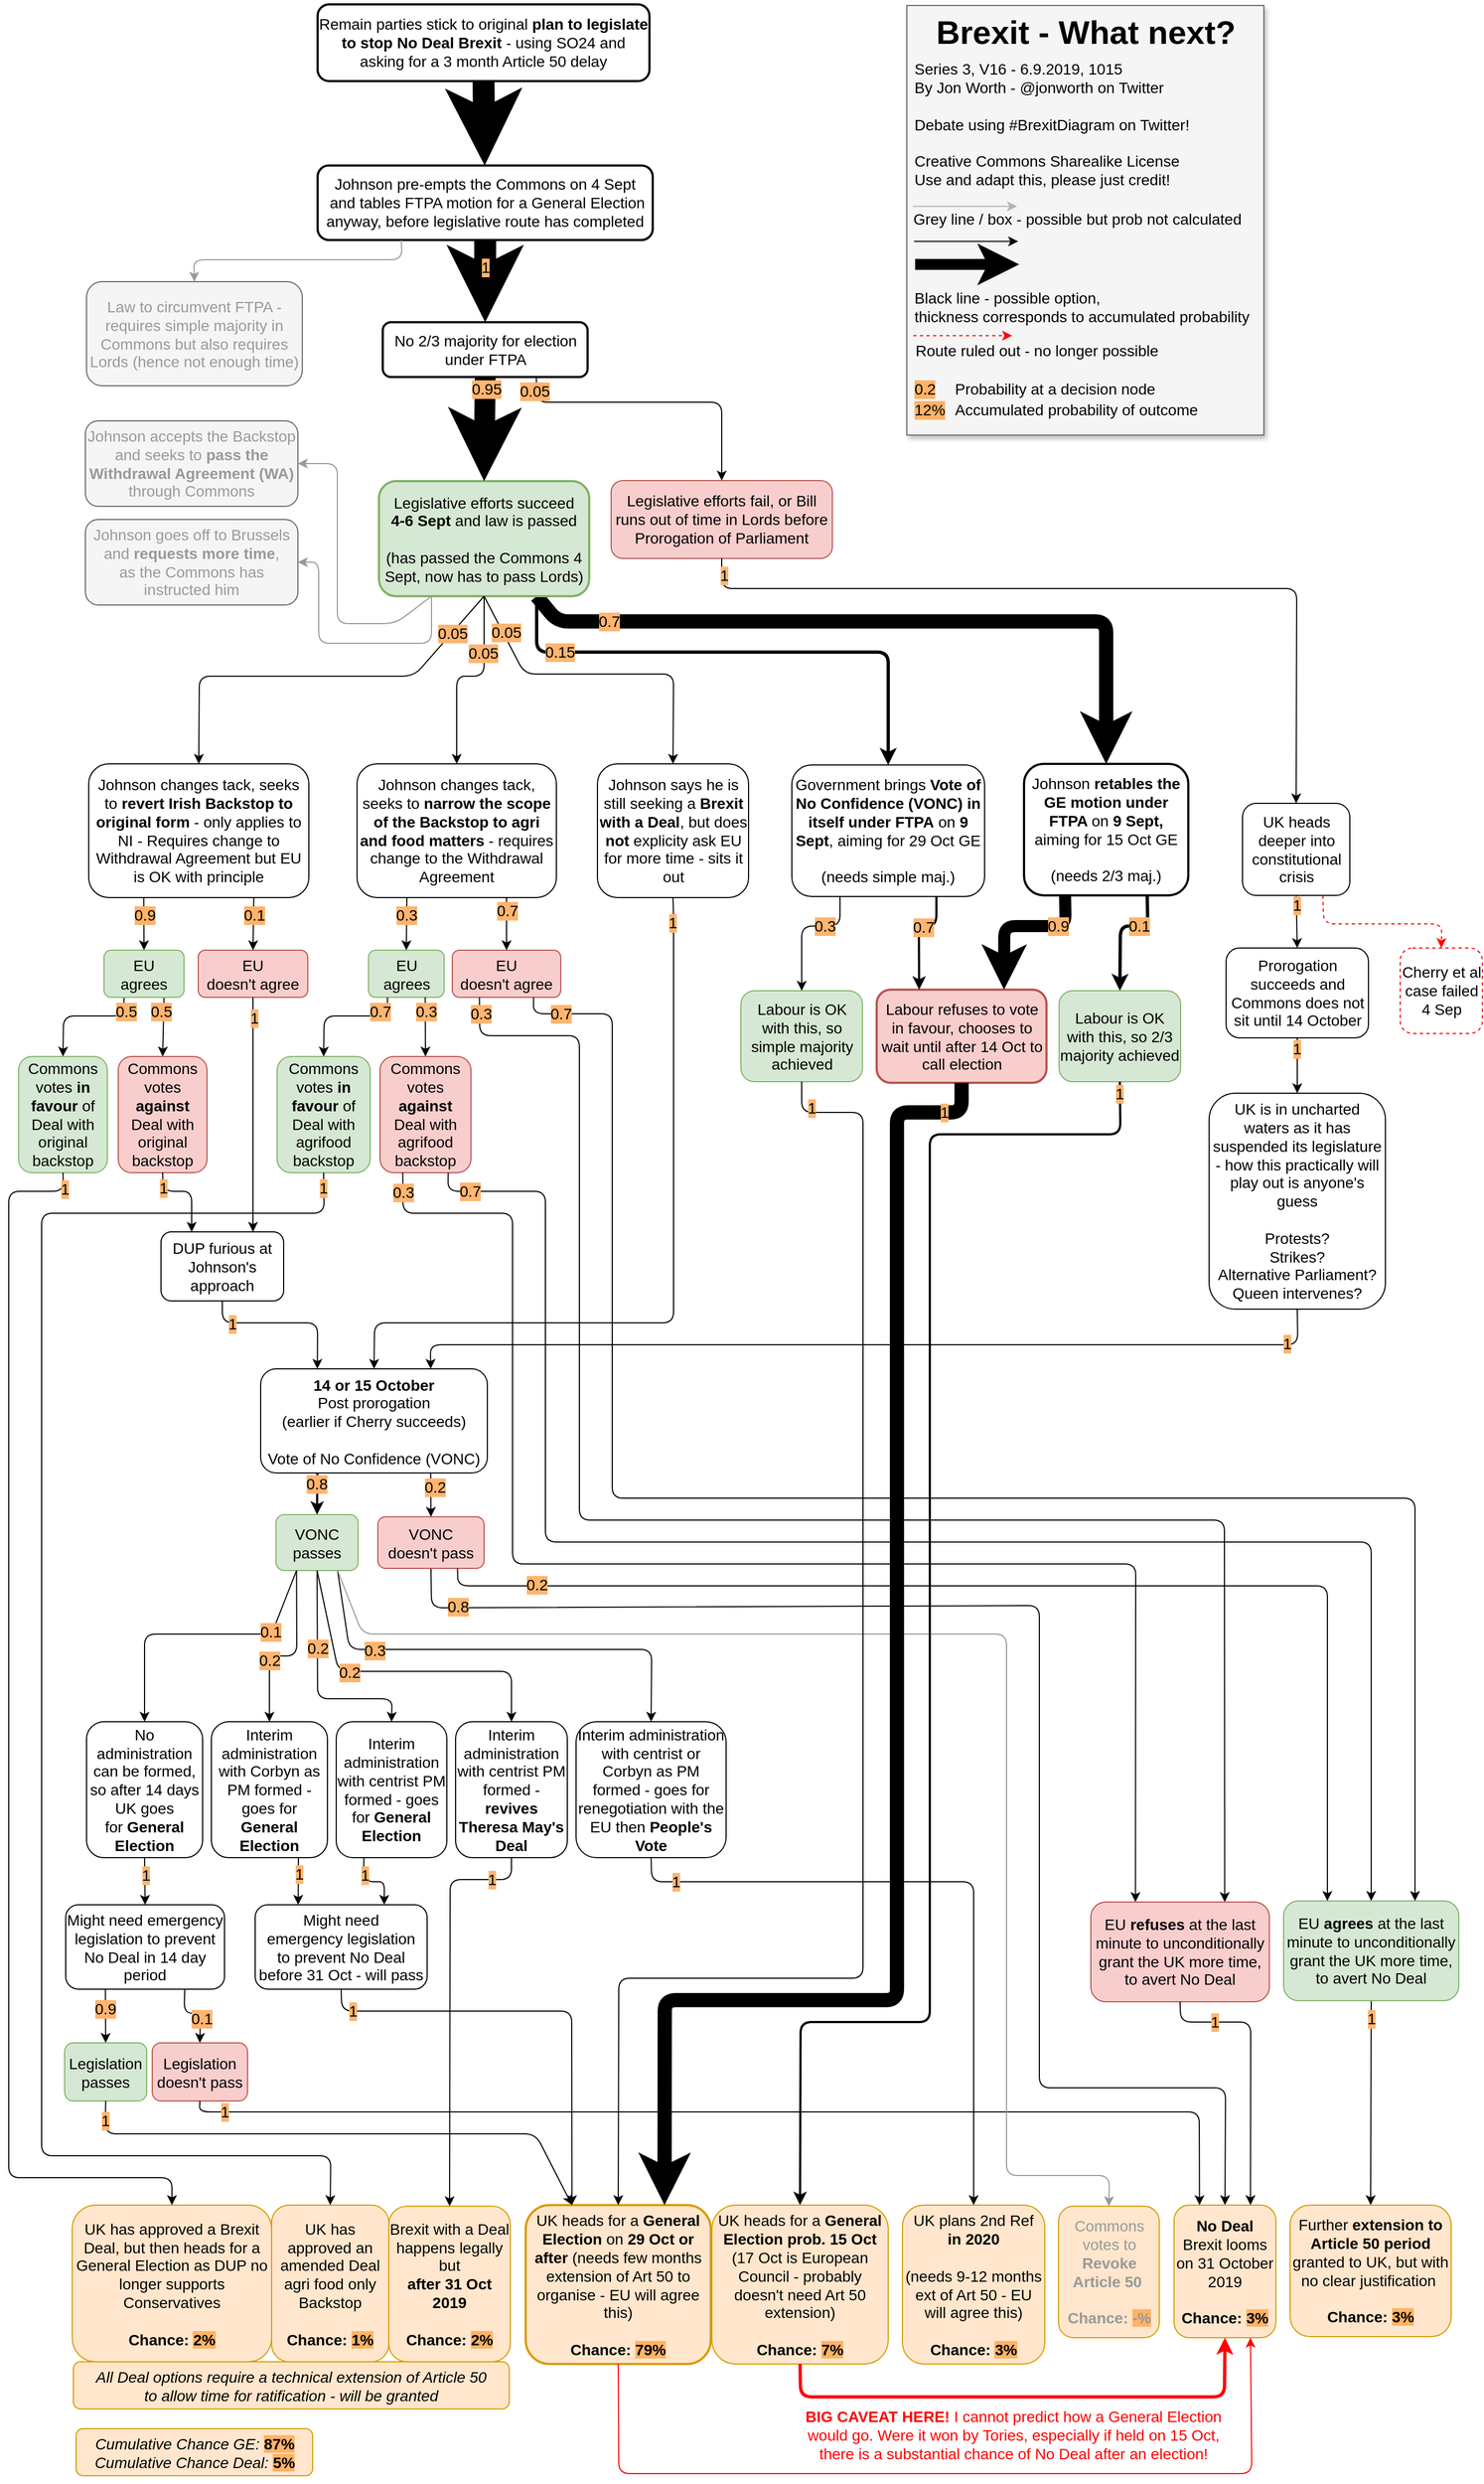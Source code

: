 <mxfile pages="1" version="11.2.5" type="device"><diagram id="lSXVcm9r7wIJ1-dpV6qa" name="Page-1"><mxGraphModel dx="1261" dy="855" grid="1" gridSize="10" guides="1" tooltips="1" connect="1" arrows="1" fold="1" page="1" pageScale="1" pageWidth="827" pageHeight="1169" math="0" shadow="0"><root><mxCell id="0"/><mxCell id="1" parent="0"/><mxCell id="LgOxeEAbFf8Cs8kFusqm-7" value="" style="endArrow=classic;html=1;exitX=0.75;exitY=1;exitDx=0;exitDy=0;entryX=0.5;entryY=0;entryDx=0;entryDy=0;strokeWidth=3;" edge="1" parent="1" source="8wbT9e71Y-yYrnzdaMmW-47" target="LgOxeEAbFf8Cs8kFusqm-1"><mxGeometry width="50" height="50" relative="1" as="geometry"><mxPoint x="700" y="670" as="sourcePoint"/><mxPoint x="750" y="620" as="targetPoint"/><Array as="points"><mxPoint x="491" y="610"/><mxPoint x="812" y="610"/></Array></mxGeometry></mxCell><mxCell id="LgOxeEAbFf8Cs8kFusqm-8" value="0.15" style="text;html=1;resizable=0;points=[];align=center;verticalAlign=middle;labelBackgroundColor=#FFB570;fontSize=14;" vertex="1" connectable="0" parent="LgOxeEAbFf8Cs8kFusqm-7"><mxGeometry x="-0.787" y="21" relative="1" as="geometry"><mxPoint as="offset"/></mxGeometry></mxCell><mxCell id="wgyVyq-LhQnyZhxP8kF4-16" value="" style="endArrow=classic;html=1;strokeWidth=1;exitX=0.5;exitY=1;exitDx=0;exitDy=0;entryX=0.5;entryY=0;entryDx=0;entryDy=0;fontSize=14;" parent="1" source="ASiiTHzmW-UItn4miQDS-46" target="BL-kFux2TK3ZMEraRpLe-72" edge="1"><mxGeometry width="50" height="50" relative="1" as="geometry"><mxPoint x="772" y="2031" as="sourcePoint"/><mxPoint x="822" y="1981" as="targetPoint"/><Array as="points"/></mxGeometry></mxCell><mxCell id="wgyVyq-LhQnyZhxP8kF4-64" value="1" style="text;html=1;resizable=0;points=[];align=center;verticalAlign=middle;labelBackgroundColor=#FFB570;fontSize=14;" parent="wgyVyq-LhQnyZhxP8kF4-16" vertex="1" connectable="0"><mxGeometry x="-0.905" relative="1" as="geometry"><mxPoint x="-0.5" y="7.5" as="offset"/></mxGeometry></mxCell><mxCell id="ASiiTHzmW-UItn4miQDS-11" value="" style="endArrow=classic;html=1;strokeColor=#000000;strokeWidth=13;fontColor=#000000;exitX=0.75;exitY=1;exitDx=0;exitDy=0;entryX=0.5;entryY=0;entryDx=0;entryDy=0;fontSize=14;" parent="1" source="8wbT9e71Y-yYrnzdaMmW-47" target="8wbT9e71Y-yYrnzdaMmW-62" edge="1"><mxGeometry width="50" height="50" relative="1" as="geometry"><mxPoint x="592" y="704" as="sourcePoint"/><mxPoint x="642" y="654" as="targetPoint"/><Array as="points"><mxPoint x="510" y="582"/><mxPoint x="1011" y="582"/></Array></mxGeometry></mxCell><mxCell id="ASiiTHzmW-UItn4miQDS-33" value="0.7" style="text;html=1;resizable=0;points=[];align=center;verticalAlign=middle;labelBackgroundColor=#FFB570;fontColor=#000000;fontSize=14;" parent="ASiiTHzmW-UItn4miQDS-11" vertex="1" connectable="0"><mxGeometry x="-0.699" y="14" relative="1" as="geometry"><mxPoint x="-23" y="14" as="offset"/></mxGeometry></mxCell><mxCell id="8wbT9e71Y-yYrnzdaMmW-93" value="" style="endArrow=classic;html=1;strokeColor=#000000;strokeWidth=1;fontColor=#FFB570;entryX=0.5;entryY=0;entryDx=0;entryDy=0;fontSize=14;exitX=0.5;exitY=1;exitDx=0;exitDy=0;" parent="1" source="8wbT9e71Y-yYrnzdaMmW-67" target="7K7P4XBZ72VktKCeOSTk-63" edge="1"><mxGeometry width="50" height="50" relative="1" as="geometry"><mxPoint x="387" y="1503" as="sourcePoint"/><mxPoint x="706" y="1898" as="targetPoint"/><Array as="points"><mxPoint x="395" y="1482"/><mxPoint x="950" y="1480"/><mxPoint x="950" y="1920"/><mxPoint x="1120" y="1920"/></Array></mxGeometry></mxCell><mxCell id="8wbT9e71Y-yYrnzdaMmW-123" value="0.8" style="text;html=1;resizable=0;points=[];align=center;verticalAlign=middle;labelBackgroundColor=#FFB570;fontColor=#000000;fontSize=14;" parent="8wbT9e71Y-yYrnzdaMmW-93" vertex="1" connectable="0"><mxGeometry x="-0.876" y="-2" relative="1" as="geometry"><mxPoint x="-21" y="-3" as="offset"/></mxGeometry></mxCell><mxCell id="7K7P4XBZ72VktKCeOSTk-57" value="UK plans 2nd Ref&lt;br&gt;&lt;span style=&quot;font-size: 14px&quot;&gt;&lt;b style=&quot;font-size: 14px&quot;&gt;in 2020&lt;br style=&quot;font-size: 14px&quot;&gt;&lt;/b&gt;&lt;/span&gt;&lt;b style=&quot;font-size: 14px&quot;&gt;&lt;br style=&quot;font-size: 14px&quot;&gt;&lt;/b&gt;(needs 9-12 months ext of Art 50 - EU will agree this)&lt;b style=&quot;font-size: 14px&quot;&gt;&lt;br style=&quot;font-size: 14px&quot;&gt;&lt;/b&gt;&lt;br style=&quot;font-size: 14px&quot;&gt;&lt;b style=&quot;font-size: 14px&quot;&gt;Chance: &lt;span style=&quot;background-color: rgb(255 , 179 , 102) ; font-size: 14px&quot;&gt;3%&lt;/span&gt;&lt;/b&gt;" style="rounded=1;whiteSpace=wrap;html=1;fillColor=#ffe6cc;strokeColor=#d79b00;fontSize=14;" parent="1" vertex="1"><mxGeometry x="825" y="2027" width="130" height="145" as="geometry"/></mxCell><mxCell id="7K7P4XBZ72VktKCeOSTk-63" value="&lt;b style=&quot;font-size: 14px&quot;&gt;No Deal &lt;/b&gt;Brexit looms on 31 October 2019&lt;br style=&quot;font-size: 14px&quot;&gt;&lt;br style=&quot;font-size: 14px&quot;&gt;&lt;b style=&quot;font-size: 14px&quot;&gt;Chance: &lt;span style=&quot;background-color: rgb(255 , 179 , 102) ; font-size: 14px&quot;&gt;3%&lt;/span&gt;&lt;/b&gt;" style="rounded=1;whiteSpace=wrap;html=1;fillColor=#ffe6cc;strokeColor=#d79b00;fontSize=14;" parent="1" vertex="1"><mxGeometry x="1073" y="2027" width="93" height="121" as="geometry"/></mxCell><mxCell id="7K7P4XBZ72VktKCeOSTk-72" value="Brexit with a Deal happens legally but&lt;br style=&quot;font-size: 14px&quot;&gt;&lt;b style=&quot;font-size: 14px&quot;&gt;after&lt;/b&gt;&lt;span style=&quot;font-size: 14px&quot;&gt;&lt;b style=&quot;font-size: 14px&quot;&gt;&amp;nbsp;31 Oct 2019&lt;/b&gt;&lt;/span&gt;&lt;span style=&quot;font-size: 14px&quot;&gt;&lt;br style=&quot;font-size: 14px&quot;&gt;&lt;br style=&quot;font-size: 14px&quot;&gt;&lt;b style=&quot;font-size: 14px&quot;&gt;Chance: &lt;/b&gt;&lt;span style=&quot;font-weight: bold ; background-color: rgb(255 , 179 , 102) ; font-size: 14px&quot;&gt;2%&lt;/span&gt;&lt;br style=&quot;font-size: 14px&quot;&gt;&lt;/span&gt;" style="rounded=1;whiteSpace=wrap;html=1;fillColor=#ffe6cc;strokeColor=#d79b00;fontSize=14;" parent="1" vertex="1"><mxGeometry x="356" y="2028" width="111" height="142" as="geometry"/></mxCell><mxCell id="ezZ561g6iPy63EXMOgBz-5" value="UK heads for a &lt;b style=&quot;font-size: 14px&quot;&gt;General Election &lt;/b&gt;&lt;span style=&quot;font-size: 14px&quot;&gt;on&lt;/span&gt;&amp;nbsp;&lt;b style=&quot;font-size: 14px&quot;&gt;29&lt;/b&gt;&lt;b style=&quot;font-size: 14px&quot;&gt;&amp;nbsp;Oct or after&amp;nbsp;&lt;/b&gt;(needs few months extension of Art 50 to organise - EU will agree this)&lt;br style=&quot;font-size: 14px&quot;&gt;&lt;br style=&quot;font-size: 14px&quot;&gt;&lt;b style=&quot;font-size: 14px&quot;&gt;Chance: &lt;span style=&quot;background-color: rgb(255 , 179 , 102) ; font-size: 14px&quot;&gt;79%&lt;/span&gt;&lt;/b&gt;" style="rounded=1;whiteSpace=wrap;html=1;fillColor=#ffe6cc;strokeColor=#d79b00;fontSize=14;strokeWidth=2;" parent="1" vertex="1"><mxGeometry x="481" y="2027" width="169" height="145" as="geometry"/></mxCell><mxCell id="BL-kFux2TK3ZMEraRpLe-72" value="Further &lt;b style=&quot;font-size: 14px&quot;&gt;extension to Article 50 period&lt;/b&gt; granted to UK, but with no clear justification&amp;nbsp;&lt;br style=&quot;font-size: 14px&quot;&gt;&lt;br style=&quot;font-size: 14px&quot;&gt;&lt;b style=&quot;font-size: 14px&quot;&gt;Chance: &lt;span style=&quot;background-color: rgb(255 , 179 , 102) ; font-size: 14px&quot;&gt;3%&lt;/span&gt;&lt;/b&gt;" style="rounded=1;whiteSpace=wrap;html=1;fillColor=#ffe6cc;strokeColor=#d79b00;fontSize=14;" parent="1" vertex="1"><mxGeometry x="1179" y="2027" width="147" height="120" as="geometry"/></mxCell><mxCell id="0ZxB78aHKAC87hzvvOJA-35" value="Johnson changes tack, seeks to &lt;b style=&quot;font-size: 14px;&quot;&gt;revert Irish Backstop to original form&lt;/b&gt; - only applies to NI - Requires change to Withdrawal Agreement but EU is OK with principle" style="rounded=1;whiteSpace=wrap;html=1;fontSize=14;" parent="1" vertex="1"><mxGeometry x="82" y="712" width="201" height="122" as="geometry"/></mxCell><mxCell id="0ZxB78aHKAC87hzvvOJA-40" value="EU&lt;br&gt;doesn't agree" style="rounded=1;whiteSpace=wrap;html=1;fillColor=#f8cecc;strokeColor=#b85450;fontSize=14;" parent="1" vertex="1"><mxGeometry x="182" y="882" width="100" height="43" as="geometry"/></mxCell><mxCell id="0ZxB78aHKAC87hzvvOJA-42" value="" style="endArrow=classic;html=1;strokeWidth=1;entryX=0.5;entryY=0;entryDx=0;entryDy=0;exitX=0.75;exitY=1;exitDx=0;exitDy=0;fontSize=14;" parent="1" source="0ZxB78aHKAC87hzvvOJA-35" target="0ZxB78aHKAC87hzvvOJA-40" edge="1"><mxGeometry width="50" height="50" relative="1" as="geometry"><mxPoint x="190" y="854" as="sourcePoint"/><mxPoint x="134" y="877" as="targetPoint"/><Array as="points"/></mxGeometry></mxCell><mxCell id="0ZxB78aHKAC87hzvvOJA-43" value="0.1" style="text;html=1;resizable=0;points=[];align=center;verticalAlign=middle;labelBackgroundColor=#FFB366;fontSize=14;" parent="0ZxB78aHKAC87hzvvOJA-42" vertex="1" connectable="0"><mxGeometry x="-0.363" relative="1" as="geometry"><mxPoint as="offset"/></mxGeometry></mxCell><mxCell id="0ZxB78aHKAC87hzvvOJA-44" value="" style="endArrow=classic;html=1;strokeWidth=1;entryX=0.5;entryY=0;entryDx=0;entryDy=0;exitX=0.25;exitY=1;exitDx=0;exitDy=0;fontSize=14;" parent="1" source="0ZxB78aHKAC87hzvvOJA-35" target="0ZxB78aHKAC87hzvvOJA-41" edge="1"><mxGeometry width="50" height="50" relative="1" as="geometry"><mxPoint x="190" y="844" as="sourcePoint"/><mxPoint x="235" y="877" as="targetPoint"/><Array as="points"/></mxGeometry></mxCell><mxCell id="0ZxB78aHKAC87hzvvOJA-45" value="0.9" style="text;html=1;resizable=0;points=[];align=center;verticalAlign=middle;labelBackgroundColor=#FFB366;fontSize=14;" parent="0ZxB78aHKAC87hzvvOJA-44" vertex="1" connectable="0"><mxGeometry x="-0.327" relative="1" as="geometry"><mxPoint as="offset"/></mxGeometry></mxCell><mxCell id="0ZxB78aHKAC87hzvvOJA-47" value="DUP furious at Johnson's approach" style="rounded=1;whiteSpace=wrap;html=1;fontSize=14;" parent="1" vertex="1"><mxGeometry x="148" y="1139" width="112" height="63" as="geometry"/></mxCell><mxCell id="0ZxB78aHKAC87hzvvOJA-49" value="" style="endArrow=classic;html=1;strokeColor=#000000;strokeWidth=1;entryX=0.75;entryY=0;entryDx=0;entryDy=0;exitX=0.5;exitY=1;exitDx=0;exitDy=0;fontSize=14;" parent="1" source="0ZxB78aHKAC87hzvvOJA-40" target="0ZxB78aHKAC87hzvvOJA-47" edge="1"><mxGeometry width="50" height="50" relative="1" as="geometry"><mxPoint x="135.5" y="1058" as="sourcePoint"/><mxPoint x="383.5" y="1267" as="targetPoint"/><Array as="points"/></mxGeometry></mxCell><mxCell id="0ZxB78aHKAC87hzvvOJA-61" value="1" style="text;html=1;resizable=0;points=[];align=center;verticalAlign=middle;labelBackgroundColor=#FFB570;fontSize=14;" parent="0ZxB78aHKAC87hzvvOJA-49" vertex="1" connectable="0"><mxGeometry x="-0.827" y="1" relative="1" as="geometry"><mxPoint as="offset"/></mxGeometry></mxCell><mxCell id="0ZxB78aHKAC87hzvvOJA-50" value="Commons votes &lt;b style=&quot;font-size: 14px;&quot;&gt;in favour&lt;/b&gt; of Deal with original backstop" style="rounded=1;whiteSpace=wrap;html=1;fontSize=14;fillColor=#d5e8d4;strokeColor=#82b366;" parent="1" vertex="1"><mxGeometry x="18" y="979" width="81" height="106" as="geometry"/></mxCell><mxCell id="0ZxB78aHKAC87hzvvOJA-51" value="Commons votes &lt;b style=&quot;font-size: 14px;&quot;&gt;against&lt;/b&gt; Deal with original backstop" style="rounded=1;whiteSpace=wrap;html=1;fontSize=14;fillColor=#f8cecc;strokeColor=#b85450;" parent="1" vertex="1"><mxGeometry x="109" y="979" width="81" height="106" as="geometry"/></mxCell><mxCell id="0ZxB78aHKAC87hzvvOJA-52" value="" style="endArrow=classic;html=1;strokeColor=#000000;strokeWidth=1;exitX=0.25;exitY=1;exitDx=0;exitDy=0;entryX=0.5;entryY=0;entryDx=0;entryDy=0;fontSize=14;" parent="1" source="0ZxB78aHKAC87hzvvOJA-41" target="0ZxB78aHKAC87hzvvOJA-50" edge="1"><mxGeometry width="50" height="50" relative="1" as="geometry"><mxPoint x="-59" y="1008" as="sourcePoint"/><mxPoint x="-9" y="958" as="targetPoint"/><Array as="points"><mxPoint x="114" y="942"/><mxPoint x="59" y="942"/></Array></mxGeometry></mxCell><mxCell id="0ZxB78aHKAC87hzvvOJA-59" value="0.5" style="text;html=1;resizable=0;points=[];align=center;verticalAlign=middle;labelBackgroundColor=#FFB570;fontSize=14;" parent="0ZxB78aHKAC87hzvvOJA-52" vertex="1" connectable="0"><mxGeometry x="-0.734" relative="1" as="geometry"><mxPoint x="2" y="-2" as="offset"/></mxGeometry></mxCell><mxCell id="0ZxB78aHKAC87hzvvOJA-53" value="" style="endArrow=classic;html=1;strokeColor=#000000;strokeWidth=1;exitX=0.75;exitY=1;exitDx=0;exitDy=0;entryX=0.5;entryY=0;entryDx=0;entryDy=0;fontSize=14;" parent="1" source="0ZxB78aHKAC87hzvvOJA-41" target="0ZxB78aHKAC87hzvvOJA-51" edge="1"><mxGeometry width="50" height="50" relative="1" as="geometry"><mxPoint x="10.75" y="858.5" as="sourcePoint"/><mxPoint x="-11" y="1098" as="targetPoint"/><Array as="points"/></mxGeometry></mxCell><mxCell id="0ZxB78aHKAC87hzvvOJA-60" value="0.5" style="text;html=1;resizable=0;points=[];align=center;verticalAlign=middle;labelBackgroundColor=#FFB570;fontSize=14;" parent="0ZxB78aHKAC87hzvvOJA-53" vertex="1" connectable="0"><mxGeometry x="-0.749" y="-1" relative="1" as="geometry"><mxPoint x="-1.5" y="5.5" as="offset"/></mxGeometry></mxCell><mxCell id="0ZxB78aHKAC87hzvvOJA-54" value="UK has approved a Brexit Deal, but then heads for a General Election as DUP no longer supports Conservatives&lt;br style=&quot;font-size: 14px&quot;&gt;&lt;br style=&quot;font-size: 14px&quot;&gt;&lt;b style=&quot;font-size: 14px&quot;&gt;Chance:&amp;nbsp;&lt;span style=&quot;background-color: rgb(255 , 179 , 102) ; font-size: 14px&quot;&gt;2%&lt;/span&gt;&lt;/b&gt;" style="rounded=1;whiteSpace=wrap;html=1;fillColor=#ffe6cc;strokeColor=#d79b00;fontSize=14;" parent="1" vertex="1"><mxGeometry x="67" y="2027" width="182" height="143" as="geometry"/></mxCell><mxCell id="0ZxB78aHKAC87hzvvOJA-57" value="" style="endArrow=classic;html=1;strokeColor=#000000;strokeWidth=1;entryX=0.25;entryY=0;entryDx=0;entryDy=0;exitX=0.5;exitY=1;exitDx=0;exitDy=0;fontSize=14;" parent="1" source="0ZxB78aHKAC87hzvvOJA-51" target="0ZxB78aHKAC87hzvvOJA-47" edge="1"><mxGeometry width="50" height="50" relative="1" as="geometry"><mxPoint x="317" y="783" as="sourcePoint"/><mxPoint x="347.5" y="1142.5" as="targetPoint"/><Array as="points"><mxPoint x="150" y="1102"/><mxPoint x="176" y="1102"/></Array></mxGeometry></mxCell><mxCell id="0ZxB78aHKAC87hzvvOJA-70" value="1" style="text;html=1;resizable=0;points=[];align=center;verticalAlign=middle;labelBackgroundColor=#FFB570;fontSize=14;" parent="0ZxB78aHKAC87hzvvOJA-57" vertex="1" connectable="0"><mxGeometry x="-0.576" y="3" relative="1" as="geometry"><mxPoint as="offset"/></mxGeometry></mxCell><mxCell id="0ZxB78aHKAC87hzvvOJA-58" value="" style="endArrow=classic;html=1;strokeColor=#000000;strokeWidth=1;entryX=0.5;entryY=0;entryDx=0;entryDy=0;exitX=0.5;exitY=1;exitDx=0;exitDy=0;fontSize=14;" parent="1" source="0ZxB78aHKAC87hzvvOJA-50" target="0ZxB78aHKAC87hzvvOJA-54" edge="1"><mxGeometry width="50" height="50" relative="1" as="geometry"><mxPoint x="136" y="1168" as="sourcePoint"/><mxPoint x="183" y="1218" as="targetPoint"/><Array as="points"><mxPoint x="59" y="1102"/><mxPoint x="9" y="1102"/><mxPoint x="9" y="2002"/><mxPoint x="158" y="2002"/></Array></mxGeometry></mxCell><mxCell id="0ZxB78aHKAC87hzvvOJA-69" value="1" style="text;html=1;resizable=0;points=[];align=center;verticalAlign=middle;labelBackgroundColor=#FFB570;fontSize=14;" parent="0ZxB78aHKAC87hzvvOJA-58" vertex="1" connectable="0"><mxGeometry x="-0.974" y="1" relative="1" as="geometry"><mxPoint as="offset"/></mxGeometry></mxCell><mxCell id="0ZxB78aHKAC87hzvvOJA-41" value="EU&lt;br&gt;agrees" style="rounded=1;whiteSpace=wrap;html=1;fillColor=#d5e8d4;strokeColor=#82b366;fontSize=14;" parent="1" vertex="1"><mxGeometry x="96" y="882" width="73" height="43" as="geometry"/></mxCell><mxCell id="0ZxB78aHKAC87hzvvOJA-66" value="&lt;i style=&quot;font-size: 14px&quot;&gt;Cumulative Chance GE:&lt;/i&gt;&lt;b style=&quot;font-size: 14px&quot;&gt;&amp;nbsp;&lt;span style=&quot;background-color: rgb(255 , 179 , 102) ; font-size: 14px&quot;&gt;87%&lt;br style=&quot;font-size: 14px&quot;&gt;&lt;/span&gt;&lt;/b&gt;&lt;i style=&quot;font-size: 14px&quot;&gt;Cumulative Chance Deal:&lt;/i&gt;&lt;b style=&quot;font-size: 14px&quot;&gt;&amp;nbsp;&lt;/b&gt;&lt;span style=&quot;font-weight: bold ; background-color: rgb(255 , 179 , 102) ; font-size: 14px&quot;&gt;5%&lt;/span&gt;&lt;i style=&quot;font-size: 14px&quot;&gt;&lt;br style=&quot;font-size: 14px&quot;&gt;&lt;/i&gt;" style="rounded=1;whiteSpace=wrap;html=1;fillColor=#ffe6cc;strokeColor=#d79b00;fontSize=14;" parent="1" vertex="1"><mxGeometry x="70.5" y="2231" width="216" height="43" as="geometry"/></mxCell><mxCell id="8wbT9e71Y-yYrnzdaMmW-8" value="Remain parties stick to original &lt;b style=&quot;font-size: 14px;&quot;&gt;plan to legislate to stop No Deal Brexit&lt;/b&gt; - using SO24 and asking for a 3 month Article 50 delay" style="rounded=1;whiteSpace=wrap;html=1;fontSize=14;strokeWidth=2;" parent="1" vertex="1"><mxGeometry x="291" y="19" width="303" height="70" as="geometry"/></mxCell><mxCell id="8wbT9e71Y-yYrnzdaMmW-41" value="Legislative efforts fail, or Bill runs out of time in Lords before Prorogation of Parliament" style="rounded=1;whiteSpace=wrap;html=1;fillColor=#f8cecc;strokeColor=#b85450;fontSize=14;" parent="1" vertex="1"><mxGeometry x="559" y="453.5" width="202" height="71" as="geometry"/></mxCell><mxCell id="8wbT9e71Y-yYrnzdaMmW-47" value="Legislative efforts succeed&lt;br&gt;&lt;b style=&quot;font-size: 14px&quot;&gt;4-6 Sept &lt;/b&gt;and law is passed&lt;br style=&quot;font-size: 14px&quot;&gt;&lt;br style=&quot;font-size: 14px&quot;&gt;(has passed the Commons 4 Sept, now has to pass Lords)" style="rounded=1;whiteSpace=wrap;html=1;fillColor=#d5e8d4;strokeColor=#82b366;fontSize=14;strokeWidth=2;" parent="1" vertex="1"><mxGeometry x="347" y="454" width="192" height="105" as="geometry"/></mxCell><mxCell id="8wbT9e71Y-yYrnzdaMmW-61" value="Johnson accepts the Backstop and seeks to &lt;b style=&quot;font-size: 14px;&quot;&gt;pass the Withdrawal Agreement (WA)&lt;/b&gt; through Commons" style="rounded=1;whiteSpace=wrap;html=1;fontSize=14;fillColor=#f5f5f5;strokeColor=#666666;fontColor=#999999;" parent="1" vertex="1"><mxGeometry x="79" y="399" width="194" height="78" as="geometry"/></mxCell><mxCell id="8wbT9e71Y-yYrnzdaMmW-62" value="Johnson &lt;b style=&quot;font-size: 14px&quot;&gt;retables the GE motion under FTPA &lt;/b&gt;&lt;span style=&quot;font-size: 14px&quot;&gt;on&lt;/span&gt;&lt;b style=&quot;font-size: 14px&quot;&gt; 9 Sept, &lt;/b&gt;&lt;span style=&quot;font-size: 14px&quot;&gt;aiming for 15 Oct GE&lt;br&gt;&lt;br&gt;(needs 2/3 maj.)&lt;br style=&quot;font-size: 14px&quot;&gt;&lt;/span&gt;" style="rounded=1;whiteSpace=wrap;html=1;fontSize=14;strokeWidth=2;" parent="1" vertex="1"><mxGeometry x="936" y="712" width="150" height="120" as="geometry"/></mxCell><mxCell id="8wbT9e71Y-yYrnzdaMmW-65" value="&lt;b style=&quot;font-size: 14px&quot;&gt;14 or 15 October&lt;br style=&quot;font-size: 14px&quot;&gt;&lt;/b&gt;Post prorogation&lt;br&gt;(earlier if Cherry succeeds)&lt;br style=&quot;font-size: 14px&quot;&gt;&lt;br style=&quot;font-size: 14px&quot;&gt;Vote of No Confidence (VONC)" style="rounded=1;whiteSpace=wrap;html=1;fontSize=14;" parent="1" vertex="1"><mxGeometry x="239" y="1264" width="207" height="95" as="geometry"/></mxCell><mxCell id="8wbT9e71Y-yYrnzdaMmW-66" value="VONC passes" style="rounded=1;whiteSpace=wrap;html=1;fillColor=#d5e8d4;strokeColor=#82b366;fontSize=14;" parent="1" vertex="1"><mxGeometry x="253" y="1397" width="75" height="51" as="geometry"/></mxCell><mxCell id="8wbT9e71Y-yYrnzdaMmW-67" value="VONC&lt;br&gt;doesn't pass" style="rounded=1;whiteSpace=wrap;html=1;fillColor=#f8cecc;strokeColor=#b85450;fontSize=14;" parent="1" vertex="1"><mxGeometry x="346" y="1399" width="97" height="47" as="geometry"/></mxCell><mxCell id="8wbT9e71Y-yYrnzdaMmW-68" value="" style="endArrow=classic;html=1;strokeColor=#000000;strokeWidth=1;exitX=0.75;exitY=1;exitDx=0;exitDy=0;entryX=0.5;entryY=0;entryDx=0;entryDy=0;fontSize=14;" parent="1" source="8wbT9e71Y-yYrnzdaMmW-65" target="8wbT9e71Y-yYrnzdaMmW-67" edge="1"><mxGeometry width="50" height="50" relative="1" as="geometry"><mxPoint x="296.5" y="1606.389" as="sourcePoint"/><mxPoint x="346.5" y="1556.389" as="targetPoint"/><Array as="points"/></mxGeometry></mxCell><mxCell id="8wbT9e71Y-yYrnzdaMmW-69" value="0.2" style="text;html=1;resizable=0;points=[];align=center;verticalAlign=middle;labelBackgroundColor=#FFB570;fontSize=14;" parent="8wbT9e71Y-yYrnzdaMmW-68" vertex="1" connectable="0"><mxGeometry x="-0.254" y="-2" relative="1" as="geometry"><mxPoint x="5.5" y="-2" as="offset"/></mxGeometry></mxCell><mxCell id="8wbT9e71Y-yYrnzdaMmW-70" value="" style="endArrow=classic;html=1;strokeColor=#000000;strokeWidth=2;exitX=0.25;exitY=1;exitDx=0;exitDy=0;entryX=0.5;entryY=0;entryDx=0;entryDy=0;fontSize=14;" parent="1" source="8wbT9e71Y-yYrnzdaMmW-65" target="8wbT9e71Y-yYrnzdaMmW-66" edge="1"><mxGeometry width="50" height="50" relative="1" as="geometry"><mxPoint x="347.25" y="1406.389" as="sourcePoint"/><mxPoint x="418" y="1434.389" as="targetPoint"/><Array as="points"/></mxGeometry></mxCell><mxCell id="8wbT9e71Y-yYrnzdaMmW-71" value="0.8" style="text;html=1;resizable=0;points=[];align=center;verticalAlign=middle;labelBackgroundColor=#FFB570;fontSize=14;" parent="8wbT9e71Y-yYrnzdaMmW-70" vertex="1" connectable="0"><mxGeometry x="-0.483" y="-1" relative="1" as="geometry"><mxPoint as="offset"/></mxGeometry></mxCell><mxCell id="8wbT9e71Y-yYrnzdaMmW-103" value="" style="endArrow=classic;html=1;strokeColor=#000000;strokeWidth=1;fontColor=#000000;entryX=0.25;entryY=0;entryDx=0;entryDy=0;fontSize=14;exitX=0.5;exitY=1;exitDx=0;exitDy=0;" parent="1" source="0ZxB78aHKAC87hzvvOJA-47" target="8wbT9e71Y-yYrnzdaMmW-65" edge="1"><mxGeometry width="50" height="50" relative="1" as="geometry"><mxPoint x="202" y="1204" as="sourcePoint"/><mxPoint x="412" y="1515" as="targetPoint"/><Array as="points"><mxPoint x="204" y="1222"/><mxPoint x="291" y="1222"/></Array></mxGeometry></mxCell><mxCell id="8wbT9e71Y-yYrnzdaMmW-129" value="1" style="text;html=1;resizable=0;points=[];align=center;verticalAlign=middle;labelBackgroundColor=#FFB570;fontColor=#000000;fontSize=14;" parent="8wbT9e71Y-yYrnzdaMmW-103" vertex="1" connectable="0"><mxGeometry x="-0.86" y="-2" relative="1" as="geometry"><mxPoint x="11" y="10.5" as="offset"/></mxGeometry></mxCell><mxCell id="-vOMmekHQ_xhAw18Fmwu-6" value="Commons votes to &lt;b style=&quot;font-size: 14px;&quot;&gt;Revoke Article 50&lt;/b&gt;&amp;nbsp;&lt;br style=&quot;font-size: 14px;&quot;&gt;&lt;br style=&quot;font-size: 14px;&quot;&gt;&lt;b style=&quot;font-size: 14px;&quot;&gt;Chance: &lt;span style=&quot;background-color: rgb(255, 179, 102); font-size: 14px;&quot;&gt;-%&lt;/span&gt;&lt;/b&gt;" style="rounded=1;whiteSpace=wrap;html=1;fillColor=#ffe6cc;strokeColor=#d79b00;fontSize=14;fontColor=#999999;" parent="1" vertex="1"><mxGeometry x="967.5" y="2028" width="92" height="120" as="geometry"/></mxCell><mxCell id="-vOMmekHQ_xhAw18Fmwu-13" value="&lt;b style=&quot;font-size: 14px&quot;&gt;BIG CAVEAT HERE!&lt;/b&gt; I cannot predict how a General Election would go. Were it won by Tories, especially if held on 15 Oct, there is a substantial chance of No Deal after an election!" style="text;html=1;strokeColor=none;fillColor=none;align=center;verticalAlign=middle;whiteSpace=wrap;rounded=0;labelBackgroundColor=none;fontSize=14;fontColor=#FF0000;" parent="1" vertex="1"><mxGeometry x="732" y="2227" width="389" height="20" as="geometry"/></mxCell><mxCell id="ASiiTHzmW-UItn4miQDS-3" value="Johnson goes off to Brussels and &lt;b style=&quot;font-size: 14px;&quot;&gt;requests more time&lt;/b&gt;,&lt;br style=&quot;font-size: 14px;&quot;&gt;as the Commons has instructed him" style="rounded=1;whiteSpace=wrap;html=1;fontSize=14;fillColor=#f5f5f5;strokeColor=#666666;fontColor=#999999;" parent="1" vertex="1"><mxGeometry x="79" y="489" width="194" height="78" as="geometry"/></mxCell><mxCell id="ASiiTHzmW-UItn4miQDS-6" value="" style="endArrow=classic;html=1;strokeColor=#000000;strokeWidth=1;fontColor=#000000;exitX=0.5;exitY=1;exitDx=0;exitDy=0;fontSize=14;entryX=0.5;entryY=0;entryDx=0;entryDy=0;" parent="1" source="8wbT9e71Y-yYrnzdaMmW-41" target="wgyVyq-LhQnyZhxP8kF4-5" edge="1"><mxGeometry width="50" height="50" relative="1" as="geometry"><mxPoint x="222" y="744" as="sourcePoint"/><mxPoint x="330" y="703" as="targetPoint"/><Array as="points"><mxPoint x="660" y="552"/><mxPoint x="1185" y="552"/></Array></mxGeometry></mxCell><mxCell id="ASiiTHzmW-UItn4miQDS-37" value="1" style="text;html=1;resizable=0;points=[];align=center;verticalAlign=middle;labelBackgroundColor=#FFB570;fontColor=#000000;fontSize=14;" parent="ASiiTHzmW-UItn4miQDS-6" vertex="1" connectable="0"><mxGeometry x="-0.796" relative="1" as="geometry"><mxPoint x="-47" y="-12" as="offset"/></mxGeometry></mxCell><mxCell id="ASiiTHzmW-UItn4miQDS-7" value="" style="endArrow=classic;html=1;strokeColor=#000000;strokeWidth=1;fontColor=#000000;exitX=0.5;exitY=1;exitDx=0;exitDy=0;entryX=0.5;entryY=0;entryDx=0;entryDy=0;fontSize=14;" parent="1" source="8wbT9e71Y-yYrnzdaMmW-47" target="0ZxB78aHKAC87hzvvOJA-35" edge="1"><mxGeometry width="50" height="50" relative="1" as="geometry"><mxPoint x="612" y="704" as="sourcePoint"/><mxPoint x="662" y="654" as="targetPoint"/><Array as="points"><mxPoint x="379" y="632"/><mxPoint x="183" y="632"/></Array></mxGeometry></mxCell><mxCell id="ASiiTHzmW-UItn4miQDS-36" value="0.05" style="text;html=1;resizable=0;points=[];align=center;verticalAlign=middle;labelBackgroundColor=#FFB570;fontColor=#000000;fontSize=14;" parent="ASiiTHzmW-UItn4miQDS-7" vertex="1" connectable="0"><mxGeometry x="-0.687" y="-19" relative="1" as="geometry"><mxPoint x="23.5" y="2" as="offset"/></mxGeometry></mxCell><mxCell id="ASiiTHzmW-UItn4miQDS-8" value="Johnson says he is still seeking a &lt;b style=&quot;font-size: 14px;&quot;&gt;Brexit with a Deal&lt;/b&gt;, but does &lt;b style=&quot;font-size: 14px;&quot;&gt;not &lt;/b&gt;explicity ask EU for more time - sits it out" style="rounded=1;whiteSpace=wrap;html=1;fontSize=14;" parent="1" vertex="1"><mxGeometry x="546.5" y="712" width="138" height="122" as="geometry"/></mxCell><mxCell id="ASiiTHzmW-UItn4miQDS-12" value="" style="endArrow=classic;html=1;strokeColor=#000000;strokeWidth=1;fontColor=#000000;exitX=0.5;exitY=1;exitDx=0;exitDy=0;entryX=0.5;entryY=0;entryDx=0;entryDy=0;fontSize=14;" parent="1" source="8wbT9e71Y-yYrnzdaMmW-47" target="ASiiTHzmW-UItn4miQDS-8" edge="1"><mxGeometry width="50" height="50" relative="1" as="geometry"><mxPoint x="672" y="704" as="sourcePoint"/><mxPoint x="722" y="654" as="targetPoint"/><Array as="points"><mxPoint x="480" y="630"/><mxPoint x="616" y="630"/></Array></mxGeometry></mxCell><mxCell id="ASiiTHzmW-UItn4miQDS-32" value="0.05" style="text;html=1;resizable=0;points=[];align=center;verticalAlign=middle;labelBackgroundColor=#FFB570;fontColor=#000000;fontSize=14;" parent="ASiiTHzmW-UItn4miQDS-12" vertex="1" connectable="0"><mxGeometry x="-0.881" y="16" relative="1" as="geometry"><mxPoint x="-2.5" y="24.5" as="offset"/></mxGeometry></mxCell><mxCell id="ASiiTHzmW-UItn4miQDS-46" value="EU &lt;b style=&quot;font-size: 14px;&quot;&gt;agrees&amp;nbsp;&lt;/b&gt;at the last minute to unconditionally grant the UK more time, to avert No Deal" style="rounded=1;whiteSpace=wrap;html=1;fontSize=14;fillColor=#d5e8d4;strokeColor=#82b366;" parent="1" vertex="1"><mxGeometry x="1173" y="1749.5" width="160" height="91" as="geometry"/></mxCell><mxCell id="wgyVyq-LhQnyZhxP8kF4-5" value="UK heads&lt;br style=&quot;font-size: 14px;&quot;&gt;deeper into&lt;br style=&quot;font-size: 14px;&quot;&gt;constitutional&lt;br style=&quot;font-size: 14px;&quot;&gt;crisis" style="rounded=1;whiteSpace=wrap;html=1;fontSize=14;" parent="1" vertex="1"><mxGeometry x="1135.5" y="748" width="98" height="84" as="geometry"/></mxCell><mxCell id="wgyVyq-LhQnyZhxP8kF4-7" value="Cherry et al case failed 4 Sep" style="rounded=1;whiteSpace=wrap;html=1;fontSize=14;strokeColor=#FF0000;dashed=1;" parent="1" vertex="1"><mxGeometry x="1279.5" y="880" width="75" height="78" as="geometry"/></mxCell><mxCell id="wgyVyq-LhQnyZhxP8kF4-8" value="Prorogation succeeds and Commons does not sit until 14 October" style="rounded=1;whiteSpace=wrap;html=1;fontSize=14;" parent="1" vertex="1"><mxGeometry x="1120.5" y="880" width="130" height="82" as="geometry"/></mxCell><mxCell id="wgyVyq-LhQnyZhxP8kF4-12" value="" style="endArrow=classic;html=1;strokeWidth=1;exitX=0.75;exitY=1;exitDx=0;exitDy=0;entryX=0.5;entryY=0;entryDx=0;entryDy=0;fontSize=14;strokeColor=#FF0000;dashed=1;" parent="1" source="wgyVyq-LhQnyZhxP8kF4-5" target="wgyVyq-LhQnyZhxP8kF4-7" edge="1"><mxGeometry width="50" height="50" relative="1" as="geometry"><mxPoint x="1081.5" y="847" as="sourcePoint"/><mxPoint x="1028.5" y="921.5" as="targetPoint"/><Array as="points"><mxPoint x="1209.5" y="858"/><mxPoint x="1317.5" y="858"/></Array></mxGeometry></mxCell><mxCell id="wgyVyq-LhQnyZhxP8kF4-13" value="" style="endArrow=classic;html=1;strokeWidth=1;exitX=0.5;exitY=1;exitDx=0;exitDy=0;entryX=0.5;entryY=0;entryDx=0;entryDy=0;fontSize=14;" parent="1" source="wgyVyq-LhQnyZhxP8kF4-5" target="wgyVyq-LhQnyZhxP8kF4-8" edge="1"><mxGeometry width="50" height="50" relative="1" as="geometry"><mxPoint x="1123" y="847" as="sourcePoint"/><mxPoint x="1110.5" y="920.5" as="targetPoint"/><Array as="points"/></mxGeometry></mxCell><mxCell id="wgyVyq-LhQnyZhxP8kF4-24" value="1" style="text;html=1;resizable=0;points=[];align=center;verticalAlign=middle;labelBackgroundColor=#FFB570;fontSize=14;" parent="wgyVyq-LhQnyZhxP8kF4-13" vertex="1" connectable="0"><mxGeometry x="-0.836" y="-2" relative="1" as="geometry"><mxPoint x="2.5" y="5" as="offset"/></mxGeometry></mxCell><mxCell id="wgyVyq-LhQnyZhxP8kF4-26" value="Interim administration with centrist or Corbyn as PM formed - goes for renegotiation with the EU then&amp;nbsp;&lt;b style=&quot;font-size: 14px;&quot;&gt;People's Vote&lt;/b&gt;" style="rounded=1;whiteSpace=wrap;html=1;fontSize=14;" parent="1" vertex="1"><mxGeometry x="527" y="1586" width="137" height="124" as="geometry"/></mxCell><mxCell id="wgyVyq-LhQnyZhxP8kF4-27" value="Interim administration with Corbyn as PM formed - goes for &lt;b style=&quot;font-size: 14px;&quot;&gt;General Election&lt;/b&gt;" style="rounded=1;whiteSpace=wrap;html=1;fontSize=14;" parent="1" vertex="1"><mxGeometry x="194" y="1586" width="106" height="124" as="geometry"/></mxCell><mxCell id="wgyVyq-LhQnyZhxP8kF4-28" value="No administration can be formed, so after 14 days UK goes for&amp;nbsp;&lt;b style=&quot;font-size: 14px;&quot;&gt;General Election&lt;/b&gt;" style="rounded=1;whiteSpace=wrap;html=1;fontSize=14;" parent="1" vertex="1"><mxGeometry x="80" y="1586" width="106" height="124" as="geometry"/></mxCell><mxCell id="wgyVyq-LhQnyZhxP8kF4-29" value="Might need&lt;br&gt;emergency legislation&lt;br&gt;to prevent No Deal before 31 Oct - will pass" style="rounded=1;whiteSpace=wrap;html=1;fontSize=14;" parent="1" vertex="1"><mxGeometry x="234" y="1753" width="157" height="77" as="geometry"/></mxCell><mxCell id="wgyVyq-LhQnyZhxP8kF4-30" value="Might need emergency legislation to prevent No Deal in 14 day period" style="rounded=1;whiteSpace=wrap;html=1;fontSize=14;" parent="1" vertex="1"><mxGeometry x="61" y="1753" width="145" height="77" as="geometry"/></mxCell><mxCell id="wgyVyq-LhQnyZhxP8kF4-31" value="" style="endArrow=classic;html=1;strokeWidth=1;fontSize=14;exitX=0.5;exitY=1;exitDx=0;exitDy=0;entryX=0.25;entryY=0;entryDx=0;entryDy=0;" parent="1" source="wgyVyq-LhQnyZhxP8kF4-29" target="ezZ561g6iPy63EXMOgBz-5" edge="1"><mxGeometry width="50" height="50" relative="1" as="geometry"><mxPoint x="292" y="1881" as="sourcePoint"/><mxPoint x="342" y="1831" as="targetPoint"/><Array as="points"><mxPoint x="313" y="1850"/><mxPoint x="523" y="1850"/></Array></mxGeometry></mxCell><mxCell id="wgyVyq-LhQnyZhxP8kF4-62" value="1" style="text;html=1;resizable=0;points=[];align=center;verticalAlign=middle;labelBackgroundColor=#FFB570;fontSize=14;" parent="wgyVyq-LhQnyZhxP8kF4-31" vertex="1" connectable="0"><mxGeometry x="-0.81" y="-2" relative="1" as="geometry"><mxPoint x="-8.5" y="-2" as="offset"/></mxGeometry></mxCell><mxCell id="wgyVyq-LhQnyZhxP8kF4-33" value="Legislation passes" style="rounded=1;whiteSpace=wrap;html=1;fillColor=#d5e8d4;strokeColor=#82b366;fontSize=14;" parent="1" vertex="1"><mxGeometry x="60" y="1879" width="75" height="53" as="geometry"/></mxCell><mxCell id="wgyVyq-LhQnyZhxP8kF4-34" value="Legislation doesn't pass" style="rounded=1;whiteSpace=wrap;html=1;fillColor=#f8cecc;strokeColor=#b85450;fontSize=14;" parent="1" vertex="1"><mxGeometry x="140" y="1879" width="87" height="53" as="geometry"/></mxCell><mxCell id="wgyVyq-LhQnyZhxP8kF4-35" value="0.9" style="endArrow=classic;html=1;strokeWidth=1;fontSize=14;entryX=0.5;entryY=0;entryDx=0;entryDy=0;labelBackgroundColor=#FFB570;exitX=0.25;exitY=1;exitDx=0;exitDy=0;" parent="1" source="wgyVyq-LhQnyZhxP8kF4-30" target="wgyVyq-LhQnyZhxP8kF4-33" edge="1"><mxGeometry x="-0.256" width="50" height="50" relative="1" as="geometry"><mxPoint x="139" y="1842" as="sourcePoint"/><mxPoint x="212" y="1926" as="targetPoint"/><mxPoint as="offset"/></mxGeometry></mxCell><mxCell id="wgyVyq-LhQnyZhxP8kF4-36" value="" style="endArrow=classic;html=1;strokeWidth=1;fontSize=14;entryX=0.5;entryY=0;entryDx=0;entryDy=0;exitX=0.75;exitY=1;exitDx=0;exitDy=0;" parent="1" source="wgyVyq-LhQnyZhxP8kF4-30" target="wgyVyq-LhQnyZhxP8kF4-34" edge="1"><mxGeometry width="50" height="50" relative="1" as="geometry"><mxPoint x="149" y="1832" as="sourcePoint"/><mxPoint x="212" y="1946" as="targetPoint"/><Array as="points"><mxPoint x="169" y="1852"/><mxPoint x="184" y="1852"/></Array></mxGeometry></mxCell><mxCell id="wgyVyq-LhQnyZhxP8kF4-61" value="0.1" style="text;html=1;resizable=0;points=[];align=center;verticalAlign=middle;labelBackgroundColor=#FFB570;fontSize=14;" parent="wgyVyq-LhQnyZhxP8kF4-36" vertex="1" connectable="0"><mxGeometry x="-0.424" y="8" relative="1" as="geometry"><mxPoint x="8" y="8" as="offset"/></mxGeometry></mxCell><mxCell id="wgyVyq-LhQnyZhxP8kF4-37" value="" style="endArrow=classic;html=1;strokeWidth=1;fontSize=14;exitX=0.5;exitY=1;exitDx=0;exitDy=0;entryX=0.25;entryY=0;entryDx=0;entryDy=0;" parent="1" source="wgyVyq-LhQnyZhxP8kF4-33" target="ezZ561g6iPy63EXMOgBz-5" edge="1"><mxGeometry width="50" height="50" relative="1" as="geometry"><mxPoint x="192" y="1941" as="sourcePoint"/><mxPoint x="242" y="1891" as="targetPoint"/><Array as="points"><mxPoint x="97" y="1962"/><mxPoint x="490" y="1962"/></Array></mxGeometry></mxCell><mxCell id="FcLZAQqUf8GhldnFBNfw-13" value="1" style="text;html=1;resizable=0;points=[];align=center;verticalAlign=middle;labelBackgroundColor=#FFB570;fontSize=14;" parent="wgyVyq-LhQnyZhxP8kF4-37" vertex="1" connectable="0"><mxGeometry x="-0.927" relative="1" as="geometry"><mxPoint as="offset"/></mxGeometry></mxCell><mxCell id="wgyVyq-LhQnyZhxP8kF4-38" value="" style="endArrow=classic;html=1;strokeWidth=1;fontSize=14;entryX=0.5;entryY=0;entryDx=0;entryDy=0;exitX=0.5;exitY=1;exitDx=0;exitDy=0;" parent="1" source="wgyVyq-LhQnyZhxP8kF4-28" target="wgyVyq-LhQnyZhxP8kF4-30" edge="1"><mxGeometry width="50" height="50" relative="1" as="geometry"><mxPoint x="133" y="1733" as="sourcePoint"/><mxPoint x="134" y="1775" as="targetPoint"/></mxGeometry></mxCell><mxCell id="wgyVyq-LhQnyZhxP8kF4-58" value="1" style="text;html=1;resizable=0;points=[];align=center;verticalAlign=middle;labelBackgroundColor=#FFB570;fontSize=14;" parent="wgyVyq-LhQnyZhxP8kF4-38" vertex="1" connectable="0"><mxGeometry x="-0.283" y="1" relative="1" as="geometry"><mxPoint as="offset"/></mxGeometry></mxCell><mxCell id="wgyVyq-LhQnyZhxP8kF4-39" value="Interim administration with centrist PM formed - goes for &lt;b style=&quot;font-size: 14px;&quot;&gt;General Election&lt;/b&gt;" style="rounded=1;whiteSpace=wrap;html=1;fontSize=14;" parent="1" vertex="1"><mxGeometry x="308" y="1586" width="101" height="124" as="geometry"/></mxCell><mxCell id="wgyVyq-LhQnyZhxP8kF4-40" value="" style="endArrow=classic;html=1;strokeWidth=1;fontSize=14;exitX=0.5;exitY=1;exitDx=0;exitDy=0;entryX=0.5;entryY=0;entryDx=0;entryDy=0;" parent="1" source="wgyVyq-LhQnyZhxP8kF4-26" target="7K7P4XBZ72VktKCeOSTk-57" edge="1"><mxGeometry width="50" height="50" relative="1" as="geometry"><mxPoint x="482" y="1821" as="sourcePoint"/><mxPoint x="532" y="1771" as="targetPoint"/><Array as="points"><mxPoint x="596" y="1732"/><mxPoint x="890" y="1732"/><mxPoint x="890" y="1962"/></Array></mxGeometry></mxCell><mxCell id="wgyVyq-LhQnyZhxP8kF4-63" value="1" style="text;html=1;resizable=0;points=[];align=center;verticalAlign=middle;labelBackgroundColor=#FFB570;fontSize=14;" parent="wgyVyq-LhQnyZhxP8kF4-40" vertex="1" connectable="0"><mxGeometry x="-0.82" y="-1" relative="1" as="geometry"><mxPoint x="-11" y="-1" as="offset"/></mxGeometry></mxCell><mxCell id="wgyVyq-LhQnyZhxP8kF4-41" value="" style="endArrow=classic;html=1;strokeWidth=1;fontSize=14;exitX=0.75;exitY=1;exitDx=0;exitDy=0;entryX=0.25;entryY=0;entryDx=0;entryDy=0;" parent="1" source="wgyVyq-LhQnyZhxP8kF4-27" target="wgyVyq-LhQnyZhxP8kF4-29" edge="1"><mxGeometry width="50" height="50" relative="1" as="geometry"><mxPoint x="422" y="1849" as="sourcePoint"/><mxPoint x="472" y="1799" as="targetPoint"/></mxGeometry></mxCell><mxCell id="wgyVyq-LhQnyZhxP8kF4-59" value="1" style="text;html=1;resizable=0;points=[];align=center;verticalAlign=middle;labelBackgroundColor=#FFB570;fontSize=14;" parent="wgyVyq-LhQnyZhxP8kF4-41" vertex="1" connectable="0"><mxGeometry x="-0.301" relative="1" as="geometry"><mxPoint as="offset"/></mxGeometry></mxCell><mxCell id="wgyVyq-LhQnyZhxP8kF4-42" value="" style="endArrow=classic;html=1;strokeWidth=1;fontSize=14;exitX=0.25;exitY=1;exitDx=0;exitDy=0;entryX=0.75;entryY=0;entryDx=0;entryDy=0;" parent="1" source="wgyVyq-LhQnyZhxP8kF4-39" target="wgyVyq-LhQnyZhxP8kF4-29" edge="1"><mxGeometry width="50" height="50" relative="1" as="geometry"><mxPoint x="382" y="1869" as="sourcePoint"/><mxPoint x="432" y="1819" as="targetPoint"/><Array as="points"><mxPoint x="333" y="1732"/><mxPoint x="352" y="1732"/></Array></mxGeometry></mxCell><mxCell id="wgyVyq-LhQnyZhxP8kF4-60" value="1" style="text;html=1;resizable=0;points=[];align=center;verticalAlign=middle;labelBackgroundColor=#FFB570;fontSize=14;" parent="wgyVyq-LhQnyZhxP8kF4-42" vertex="1" connectable="0"><mxGeometry x="-0.307" y="-1" relative="1" as="geometry"><mxPoint x="1.5" y="-6" as="offset"/></mxGeometry></mxCell><mxCell id="wgyVyq-LhQnyZhxP8kF4-43" value="" style="endArrow=classic;html=1;strokeWidth=1;fontSize=14;entryX=0.5;entryY=0;entryDx=0;entryDy=0;exitX=0.25;exitY=1;exitDx=0;exitDy=0;" parent="1" source="8wbT9e71Y-yYrnzdaMmW-66" target="wgyVyq-LhQnyZhxP8kF4-28" edge="1"><mxGeometry width="50" height="50" relative="1" as="geometry"><mxPoint x="271.75" y="1502.5" as="sourcePoint"/><mxPoint x="172" y="1487" as="targetPoint"/><Array as="points"><mxPoint x="249" y="1506"/><mxPoint x="133" y="1506"/></Array></mxGeometry></mxCell><mxCell id="wgyVyq-LhQnyZhxP8kF4-55" value="0.1" style="text;html=1;resizable=0;points=[];align=center;verticalAlign=middle;labelBackgroundColor=#FFB570;fontSize=14;" parent="wgyVyq-LhQnyZhxP8kF4-43" vertex="1" connectable="0"><mxGeometry x="-0.532" y="-1" relative="1" as="geometry"><mxPoint x="-1" as="offset"/></mxGeometry></mxCell><mxCell id="wgyVyq-LhQnyZhxP8kF4-44" value="0.2" style="endArrow=classic;html=1;strokeWidth=1;fontSize=14;entryX=0.5;entryY=0;entryDx=0;entryDy=0;exitX=0.25;exitY=1;exitDx=0;exitDy=0;labelBackgroundColor=#FFB570;" parent="1" source="8wbT9e71Y-yYrnzdaMmW-66" target="wgyVyq-LhQnyZhxP8kF4-27" edge="1"><mxGeometry x="0.318" width="50" height="50" relative="1" as="geometry"><mxPoint x="290.5" y="1502.5" as="sourcePoint"/><mxPoint x="143" y="1588" as="targetPoint"/><Array as="points"><mxPoint x="272" y="1526"/><mxPoint x="247" y="1526"/></Array><mxPoint as="offset"/></mxGeometry></mxCell><mxCell id="wgyVyq-LhQnyZhxP8kF4-45" value="" style="endArrow=classic;html=1;strokeWidth=1;fontSize=14;entryX=0.5;entryY=0;entryDx=0;entryDy=0;exitX=0.5;exitY=1;exitDx=0;exitDy=0;" parent="1" source="8wbT9e71Y-yYrnzdaMmW-66" target="wgyVyq-LhQnyZhxP8kF4-39" edge="1"><mxGeometry width="50" height="50" relative="1" as="geometry"><mxPoint x="293.471" y="1502.5" as="sourcePoint"/><mxPoint x="257" y="1588" as="targetPoint"/><Array as="points"><mxPoint x="291" y="1565"/><mxPoint x="359" y="1565"/></Array></mxGeometry></mxCell><mxCell id="wgyVyq-LhQnyZhxP8kF4-56" value="0.2" style="text;html=1;resizable=0;points=[];align=center;verticalAlign=middle;labelBackgroundColor=#FFB570;fontSize=14;" parent="wgyVyq-LhQnyZhxP8kF4-45" vertex="1" connectable="0"><mxGeometry x="-0.312" y="20" relative="1" as="geometry"><mxPoint x="-20" as="offset"/></mxGeometry></mxCell><mxCell id="wgyVyq-LhQnyZhxP8kF4-46" value="" style="endArrow=classic;html=1;strokeWidth=1;fontSize=14;entryX=0.5;entryY=0;entryDx=0;entryDy=0;exitX=0.75;exitY=1;exitDx=0;exitDy=0;" parent="1" source="8wbT9e71Y-yYrnzdaMmW-66" target="wgyVyq-LhQnyZhxP8kF4-26" edge="1"><mxGeometry width="50" height="50" relative="1" as="geometry"><mxPoint x="309.25" y="1502.5" as="sourcePoint"/><mxPoint x="143" y="1588" as="targetPoint"/><Array as="points"><mxPoint x="320" y="1520"/><mxPoint x="596" y="1520"/></Array></mxGeometry></mxCell><mxCell id="wgyVyq-LhQnyZhxP8kF4-57" value="0.3" style="text;html=1;resizable=0;points=[];align=center;verticalAlign=middle;labelBackgroundColor=#FFB570;fontSize=14;" parent="wgyVyq-LhQnyZhxP8kF4-46" vertex="1" connectable="0"><mxGeometry x="-0.743" y="16" relative="1" as="geometry"><mxPoint x="9.5" y="22" as="offset"/></mxGeometry></mxCell><mxCell id="wgyVyq-LhQnyZhxP8kF4-47" value="" style="endArrow=classic;html=1;strokeWidth=1;fontSize=14;exitX=0.5;exitY=1;exitDx=0;exitDy=0;entryX=0.25;entryY=0;entryDx=0;entryDy=0;" parent="1" source="wgyVyq-LhQnyZhxP8kF4-34" target="7K7P4XBZ72VktKCeOSTk-63" edge="1"><mxGeometry width="50" height="50" relative="1" as="geometry"><mxPoint x="642" y="1881" as="sourcePoint"/><mxPoint x="692" y="1831" as="targetPoint"/><Array as="points"><mxPoint x="183" y="1942"/><mxPoint x="1096" y="1942"/></Array></mxGeometry></mxCell><mxCell id="FcLZAQqUf8GhldnFBNfw-14" value="1" style="text;html=1;resizable=0;points=[];align=center;verticalAlign=middle;labelBackgroundColor=#FFB570;fontSize=14;" parent="wgyVyq-LhQnyZhxP8kF4-47" vertex="1" connectable="0"><mxGeometry x="-0.936" relative="1" as="geometry"><mxPoint as="offset"/></mxGeometry></mxCell><mxCell id="wgyVyq-LhQnyZhxP8kF4-48" value="UK is in uncharted waters as it has suspended its legislature - how this practically will play out is anyone's guess&lt;br style=&quot;font-size: 14px&quot;&gt;&lt;br style=&quot;font-size: 14px&quot;&gt;Protests?&lt;br style=&quot;font-size: 14px&quot;&gt;Strikes?&lt;br style=&quot;font-size: 14px&quot;&gt;Alternative Parliament?&lt;br style=&quot;font-size: 14px&quot;&gt;Queen intervenes?" style="rounded=1;whiteSpace=wrap;html=1;fontSize=14;" parent="1" vertex="1"><mxGeometry x="1105" y="1012.5" width="161" height="197" as="geometry"/></mxCell><mxCell id="wgyVyq-LhQnyZhxP8kF4-49" value="" style="endArrow=classic;html=1;strokeWidth=1;fontSize=14;exitX=0.5;exitY=1;exitDx=0;exitDy=0;entryX=0.75;entryY=0;entryDx=0;entryDy=0;" parent="1" source="wgyVyq-LhQnyZhxP8kF4-48" target="8wbT9e71Y-yYrnzdaMmW-65" edge="1"><mxGeometry width="50" height="50" relative="1" as="geometry"><mxPoint x="1052" y="1794" as="sourcePoint"/><mxPoint x="725" y="1503" as="targetPoint"/><Array as="points"><mxPoint x="1186" y="1242"/><mxPoint x="394" y="1242"/></Array></mxGeometry></mxCell><mxCell id="wgyVyq-LhQnyZhxP8kF4-65" value="1" style="text;html=1;resizable=0;points=[];align=center;verticalAlign=middle;labelBackgroundColor=#FFB570;fontSize=14;" parent="wgyVyq-LhQnyZhxP8kF4-49" vertex="1" connectable="0"><mxGeometry x="-0.9" y="-1" relative="1" as="geometry"><mxPoint as="offset"/></mxGeometry></mxCell><mxCell id="wgyVyq-LhQnyZhxP8kF4-50" value="" style="endArrow=classic;html=1;strokeWidth=1;fontSize=14;exitX=0.5;exitY=1;exitDx=0;exitDy=0;entryX=0.5;entryY=0;entryDx=0;entryDy=0;" parent="1" source="wgyVyq-LhQnyZhxP8kF4-8" target="wgyVyq-LhQnyZhxP8kF4-48" edge="1"><mxGeometry width="50" height="50" relative="1" as="geometry"><mxPoint x="1241" y="1408.5" as="sourcePoint"/><mxPoint x="1291" y="1358.5" as="targetPoint"/><Array as="points"/></mxGeometry></mxCell><mxCell id="wgyVyq-LhQnyZhxP8kF4-74" value="1" style="text;html=1;resizable=0;points=[];align=center;verticalAlign=middle;labelBackgroundColor=#FFB570;fontSize=14;" parent="wgyVyq-LhQnyZhxP8kF4-50" vertex="1" connectable="0"><mxGeometry x="-0.63" y="-1" relative="1" as="geometry"><mxPoint as="offset"/></mxGeometry></mxCell><mxCell id="wgyVyq-LhQnyZhxP8kF4-51" value="" style="endArrow=classic;html=1;strokeWidth=1;fontSize=14;exitX=0.75;exitY=1;exitDx=0;exitDy=0;entryX=0.25;entryY=0;entryDx=0;entryDy=0;" parent="1" source="8wbT9e71Y-yYrnzdaMmW-67" target="ASiiTHzmW-UItn4miQDS-46" edge="1"><mxGeometry width="50" height="50" relative="1" as="geometry"><mxPoint x="414.5" y="1503" as="sourcePoint"/><mxPoint x="1199" y="1775" as="targetPoint"/><Array as="points"><mxPoint x="419" y="1462"/><mxPoint x="1213" y="1462"/></Array></mxGeometry></mxCell><mxCell id="wgyVyq-LhQnyZhxP8kF4-54" value="0.2" style="text;html=1;resizable=0;points=[];align=center;verticalAlign=middle;labelBackgroundColor=#FFB570;fontSize=14;" parent="wgyVyq-LhQnyZhxP8kF4-51" vertex="1" connectable="0"><mxGeometry x="-0.841" y="1" relative="1" as="geometry"><mxPoint as="offset"/></mxGeometry></mxCell><mxCell id="wgyVyq-LhQnyZhxP8kF4-52" value="" style="endArrow=classic;html=1;strokeWidth=1;fontSize=14;entryX=0.5;entryY=0;entryDx=0;entryDy=0;exitX=0.75;exitY=1;exitDx=0;exitDy=0;strokeColor=#999999;" parent="1" source="8wbT9e71Y-yYrnzdaMmW-66" target="-vOMmekHQ_xhAw18Fmwu-6" edge="1"><mxGeometry width="50" height="50" relative="1" as="geometry"><mxPoint x="792" y="1896" as="sourcePoint"/><mxPoint x="842" y="1846" as="targetPoint"/><Array as="points"><mxPoint x="332" y="1506"/><mxPoint x="409" y="1506"/><mxPoint x="720" y="1506"/><mxPoint x="920" y="1506"/><mxPoint x="920" y="2000"/><mxPoint x="1014" y="2000"/></Array></mxGeometry></mxCell><mxCell id="SMVI8kX6AazfbIFltAT5-3" value="Johnson pre-empts the Commons on 4 Sept&lt;br style=&quot;font-size: 14px;&quot;&gt;&amp;nbsp;and tables FTPA motion for a General Election anyway, before legislative route has completed" style="rounded=1;whiteSpace=wrap;html=1;fontSize=14;strokeWidth=2;" parent="1" vertex="1"><mxGeometry x="291" y="166" width="306" height="68" as="geometry"/></mxCell><mxCell id="SMVI8kX6AazfbIFltAT5-4" value="" style="endArrow=classic;html=1;strokeColor=#000000;strokeWidth=20;fontColor=#000000;fontSize=14;exitX=0.5;exitY=1;exitDx=0;exitDy=0;" parent="1" source="8wbT9e71Y-yYrnzdaMmW-8" target="SMVI8kX6AazfbIFltAT5-3" edge="1"><mxGeometry width="50" height="50" relative="1" as="geometry"><mxPoint x="274.5" y="258" as="sourcePoint"/><mxPoint x="333.5" y="288" as="targetPoint"/><Array as="points"/></mxGeometry></mxCell><mxCell id="SMVI8kX6AazfbIFltAT5-7" value="No 2/3 majority for election under FTPA" style="rounded=1;whiteSpace=wrap;html=1;fontSize=14;strokeWidth=2;" parent="1" vertex="1"><mxGeometry x="350.5" y="309" width="187" height="50" as="geometry"/></mxCell><mxCell id="SMVI8kX6AazfbIFltAT5-11" value="" style="endArrow=classic;html=1;strokeColor=#000000;strokeWidth=20;exitX=0.5;exitY=1;exitDx=0;exitDy=0;entryX=0.5;entryY=0;entryDx=0;entryDy=0;fontSize=14;" parent="1" source="SMVI8kX6AazfbIFltAT5-3" target="SMVI8kX6AazfbIFltAT5-7" edge="1"><mxGeometry width="50" height="50" relative="1" as="geometry"><mxPoint x="588.5" y="330" as="sourcePoint"/><mxPoint x="590" y="352" as="targetPoint"/><Array as="points"/></mxGeometry></mxCell><mxCell id="SMVI8kX6AazfbIFltAT5-16" value="1" style="text;html=1;resizable=0;points=[];align=center;verticalAlign=middle;labelBackgroundColor=#FFB570;fontSize=14;" parent="SMVI8kX6AazfbIFltAT5-11" vertex="1" connectable="0"><mxGeometry x="-0.329" relative="1" as="geometry"><mxPoint as="offset"/></mxGeometry></mxCell><mxCell id="SMVI8kX6AazfbIFltAT5-12" value="" style="endArrow=classic;html=1;strokeColor=#000000;strokeWidth=19;entryX=0.5;entryY=0;entryDx=0;entryDy=0;exitX=0.5;exitY=1;exitDx=0;exitDy=0;fontSize=14;" parent="1" source="SMVI8kX6AazfbIFltAT5-7" target="8wbT9e71Y-yYrnzdaMmW-47" edge="1"><mxGeometry width="50" height="50" relative="1" as="geometry"><mxPoint x="532" y="522" as="sourcePoint"/><mxPoint x="582" y="472" as="targetPoint"/><Array as="points"/></mxGeometry></mxCell><mxCell id="SMVI8kX6AazfbIFltAT5-20" value="0.95" style="text;html=1;resizable=0;points=[];align=center;verticalAlign=middle;labelBackgroundColor=#FFB570;fontSize=14;" parent="SMVI8kX6AazfbIFltAT5-12" vertex="1" connectable="0"><mxGeometry x="-0.935" y="2" relative="1" as="geometry"><mxPoint x="-1" y="8" as="offset"/></mxGeometry></mxCell><mxCell id="SMVI8kX6AazfbIFltAT5-24" value="Johnson changes tack, seeks to &lt;b style=&quot;font-size: 14px;&quot;&gt;narrow the scope of the Backstop to agri and food matters&lt;/b&gt;&amp;nbsp;- requires change to the Withdrawal Agreement" style="rounded=1;whiteSpace=wrap;html=1;fontSize=14;" parent="1" vertex="1"><mxGeometry x="327" y="712" width="182" height="122" as="geometry"/></mxCell><mxCell id="SMVI8kX6AazfbIFltAT5-25" value="EU&lt;br&gt;agrees" style="rounded=1;whiteSpace=wrap;html=1;fillColor=#d5e8d4;strokeColor=#82b366;fontSize=14;" parent="1" vertex="1"><mxGeometry x="337.5" y="882" width="69" height="43" as="geometry"/></mxCell><mxCell id="SMVI8kX6AazfbIFltAT5-26" value="EU&lt;br&gt;doesn't agree" style="rounded=1;whiteSpace=wrap;html=1;fillColor=#f8cecc;strokeColor=#b85450;fontSize=14;" parent="1" vertex="1"><mxGeometry x="414" y="882" width="99" height="43" as="geometry"/></mxCell><mxCell id="SMVI8kX6AazfbIFltAT5-27" value="Commons votes &lt;b style=&quot;font-size: 14px;&quot;&gt;in favour&lt;/b&gt; of Deal with agrifood backstop" style="rounded=1;whiteSpace=wrap;html=1;fontSize=14;fillColor=#d5e8d4;strokeColor=#82b366;" parent="1" vertex="1"><mxGeometry x="254" y="979" width="85" height="106" as="geometry"/></mxCell><mxCell id="SMVI8kX6AazfbIFltAT5-28" value="Commons votes &lt;b style=&quot;font-size: 14px;&quot;&gt;against&lt;/b&gt; Deal with agrifood backstop" style="rounded=1;whiteSpace=wrap;html=1;fontSize=14;fillColor=#f8cecc;strokeColor=#b85450;" parent="1" vertex="1"><mxGeometry x="348" y="979" width="83" height="106" as="geometry"/></mxCell><mxCell id="SMVI8kX6AazfbIFltAT5-29" value="" style="endArrow=classic;html=1;strokeColor=#000000;strokeWidth=1;fontSize=14;entryX=0.5;entryY=0;entryDx=0;entryDy=0;exitX=0.5;exitY=1;exitDx=0;exitDy=0;" parent="1" source="8wbT9e71Y-yYrnzdaMmW-47" target="SMVI8kX6AazfbIFltAT5-24" edge="1"><mxGeometry width="50" height="50" relative="1" as="geometry"><mxPoint x="532" y="922" as="sourcePoint"/><mxPoint x="582" y="872" as="targetPoint"/><Array as="points"><mxPoint x="443" y="632"/><mxPoint x="418" y="632"/></Array></mxGeometry></mxCell><mxCell id="SMVI8kX6AazfbIFltAT5-30" value="0.05" style="text;html=1;resizable=0;points=[];align=center;verticalAlign=middle;labelBackgroundColor=#FFB570;fontSize=14;fontColor=#000000;" parent="SMVI8kX6AazfbIFltAT5-29" vertex="1" connectable="0"><mxGeometry x="-0.54" y="1" relative="1" as="geometry"><mxPoint x="-2" y="11" as="offset"/></mxGeometry></mxCell><mxCell id="SMVI8kX6AazfbIFltAT5-32" value="" style="endArrow=classic;html=1;strokeColor=#999999;strokeWidth=1;fontSize=14;fontColor=#000000;exitX=0.25;exitY=1;exitDx=0;exitDy=0;entryX=1;entryY=0.5;entryDx=0;entryDy=0;" parent="1" source="8wbT9e71Y-yYrnzdaMmW-47" target="8wbT9e71Y-yYrnzdaMmW-61" edge="1"><mxGeometry width="50" height="50" relative="1" as="geometry"><mxPoint x="300" y="499" as="sourcePoint"/><mxPoint x="350" y="449" as="targetPoint"/><Array as="points"><mxPoint x="362" y="584"/><mxPoint x="309" y="584"/><mxPoint x="309" y="438"/></Array></mxGeometry></mxCell><mxCell id="SMVI8kX6AazfbIFltAT5-33" value="" style="endArrow=classic;html=1;strokeColor=#999999;strokeWidth=1;fontSize=14;fontColor=#000000;entryX=1;entryY=0.5;entryDx=0;entryDy=0;exitX=0.25;exitY=1;exitDx=0;exitDy=0;" parent="1" source="8wbT9e71Y-yYrnzdaMmW-47" target="ASiiTHzmW-UItn4miQDS-3" edge="1"><mxGeometry width="50" height="50" relative="1" as="geometry"><mxPoint x="362" y="612" as="sourcePoint"/><mxPoint x="282.5" y="476" as="targetPoint"/><Array as="points"><mxPoint x="395" y="602"/><mxPoint x="292" y="602"/><mxPoint x="292" y="528"/></Array></mxGeometry></mxCell><mxCell id="SMVI8kX6AazfbIFltAT5-34" value="" style="endArrow=classic;html=1;strokeColor=#000000;strokeWidth=1;fontSize=14;fontColor=#000000;exitX=0.25;exitY=1;exitDx=0;exitDy=0;entryX=0.5;entryY=0;entryDx=0;entryDy=0;" parent="1" source="SMVI8kX6AazfbIFltAT5-24" target="SMVI8kX6AazfbIFltAT5-25" edge="1"><mxGeometry width="50" height="50" relative="1" as="geometry"><mxPoint x="492" y="872" as="sourcePoint"/><mxPoint x="542" y="822" as="targetPoint"/></mxGeometry></mxCell><mxCell id="SMVI8kX6AazfbIFltAT5-36" value="0.3" style="text;html=1;resizable=0;points=[];align=center;verticalAlign=middle;labelBackgroundColor=#FFB570;fontSize=14;fontColor=#000000;" parent="SMVI8kX6AazfbIFltAT5-34" vertex="1" connectable="0"><mxGeometry x="-0.332" y="-1" relative="1" as="geometry"><mxPoint as="offset"/></mxGeometry></mxCell><mxCell id="SMVI8kX6AazfbIFltAT5-35" value="" style="endArrow=classic;html=1;strokeColor=#000000;strokeWidth=1;fontSize=14;fontColor=#000000;exitX=0.75;exitY=1;exitDx=0;exitDy=0;entryX=0.5;entryY=0;entryDx=0;entryDy=0;" parent="1" source="SMVI8kX6AazfbIFltAT5-24" target="SMVI8kX6AazfbIFltAT5-26" edge="1"><mxGeometry width="50" height="50" relative="1" as="geometry"><mxPoint x="355.5" y="844" as="sourcePoint"/><mxPoint x="354.5" y="882" as="targetPoint"/></mxGeometry></mxCell><mxCell id="SMVI8kX6AazfbIFltAT5-37" value="0.7" style="text;html=1;resizable=0;points=[];align=center;verticalAlign=middle;labelBackgroundColor=#FFB570;fontSize=14;fontColor=#000000;" parent="SMVI8kX6AazfbIFltAT5-35" vertex="1" connectable="0"><mxGeometry x="-0.504" relative="1" as="geometry"><mxPoint as="offset"/></mxGeometry></mxCell><mxCell id="SMVI8kX6AazfbIFltAT5-38" value="" style="endArrow=classic;html=1;strokeColor=#000000;strokeWidth=1;exitX=0.25;exitY=1;exitDx=0;exitDy=0;entryX=0.5;entryY=0;entryDx=0;entryDy=0;fontSize=14;" parent="1" source="SMVI8kX6AazfbIFltAT5-25" target="SMVI8kX6AazfbIFltAT5-27" edge="1"><mxGeometry width="50" height="50" relative="1" as="geometry"><mxPoint x="350.25" y="933" as="sourcePoint"/><mxPoint x="338.5" y="1003" as="targetPoint"/><Array as="points"><mxPoint x="355" y="942"/><mxPoint x="297" y="942"/></Array></mxGeometry></mxCell><mxCell id="SMVI8kX6AazfbIFltAT5-39" value="0.7" style="text;html=1;resizable=0;points=[];align=center;verticalAlign=middle;labelBackgroundColor=#FFB570;fontSize=14;" parent="SMVI8kX6AazfbIFltAT5-38" vertex="1" connectable="0"><mxGeometry x="-0.734" relative="1" as="geometry"><mxPoint x="-7" y="-2.5" as="offset"/></mxGeometry></mxCell><mxCell id="SMVI8kX6AazfbIFltAT5-40" value="" style="endArrow=classic;html=1;strokeColor=#000000;strokeWidth=1;exitX=0.75;exitY=1;exitDx=0;exitDy=0;fontSize=14;entryX=0.5;entryY=0;entryDx=0;entryDy=0;" parent="1" source="SMVI8kX6AazfbIFltAT5-25" target="SMVI8kX6AazfbIFltAT5-28" edge="1"><mxGeometry width="50" height="50" relative="1" as="geometry"><mxPoint x="393.75" y="933" as="sourcePoint"/><mxPoint x="472" y="993" as="targetPoint"/><Array as="points"/></mxGeometry></mxCell><mxCell id="SMVI8kX6AazfbIFltAT5-41" value="0.3" style="text;html=1;resizable=0;points=[];align=center;verticalAlign=middle;labelBackgroundColor=#FFB570;fontSize=14;" parent="SMVI8kX6AazfbIFltAT5-40" vertex="1" connectable="0"><mxGeometry x="-0.749" y="-1" relative="1" as="geometry"><mxPoint x="1" y="6" as="offset"/></mxGeometry></mxCell><mxCell id="SMVI8kX6AazfbIFltAT5-42" value="" style="endArrow=classic;html=1;strokeColor=#000000;strokeWidth=1;fontSize=14;fontColor=#000000;entryX=0.5;entryY=0;entryDx=0;entryDy=0;exitX=0.5;exitY=1;exitDx=0;exitDy=0;" parent="1" source="ASiiTHzmW-UItn4miQDS-8" target="8wbT9e71Y-yYrnzdaMmW-65" edge="1"><mxGeometry width="50" height="50" relative="1" as="geometry"><mxPoint x="532" y="1132" as="sourcePoint"/><mxPoint x="582" y="1082" as="targetPoint"/><Array as="points"><mxPoint x="616" y="852"/><mxPoint x="616" y="1222"/><mxPoint x="343" y="1222"/></Array></mxGeometry></mxCell><mxCell id="SMVI8kX6AazfbIFltAT5-81" value="1" style="text;html=1;resizable=0;points=[];align=center;verticalAlign=middle;labelBackgroundColor=#FFB570;fontSize=14;fontColor=#000000;" parent="SMVI8kX6AazfbIFltAT5-42" vertex="1" connectable="0"><mxGeometry x="-0.935" y="-1" relative="1" as="geometry"><mxPoint as="offset"/></mxGeometry></mxCell><mxCell id="SMVI8kX6AazfbIFltAT5-43" value="UK heads for a &lt;b style=&quot;font-size: 14px&quot;&gt;General Election&lt;/b&gt;&amp;nbsp;&lt;span style=&quot;font-size: 14px&quot;&gt;&lt;b style=&quot;font-size: 14px&quot;&gt;prob. 15 Oct&lt;br style=&quot;font-size: 14px&quot;&gt;&lt;/b&gt;&lt;/span&gt;(17 Oct is European Council - probably doesn't need Art 50 extension)&lt;br style=&quot;font-size: 14px&quot;&gt;&lt;br style=&quot;font-size: 14px&quot;&gt;&lt;b style=&quot;font-size: 14px&quot;&gt;Chance: &lt;span style=&quot;background-color: rgb(255 , 179 , 102) ; font-size: 14px&quot;&gt;7%&lt;/span&gt;&lt;/b&gt;" style="rounded=1;whiteSpace=wrap;html=1;fillColor=#ffe6cc;strokeColor=#d79b00;fontSize=14;" parent="1" vertex="1"><mxGeometry x="651" y="2027" width="161" height="145" as="geometry"/></mxCell><mxCell id="SMVI8kX6AazfbIFltAT5-44" value="UK has approved an amended Deal agri food only Backstop&lt;br style=&quot;font-size: 14px&quot;&gt;&lt;br style=&quot;font-size: 14px&quot;&gt;&lt;b style=&quot;font-size: 14px&quot;&gt;Chance:&amp;nbsp;&lt;span style=&quot;background-color: rgb(255 , 179 , 102) ; font-size: 14px&quot;&gt;1%&lt;/span&gt;&lt;/b&gt;" style="rounded=1;whiteSpace=wrap;html=1;fillColor=#ffe6cc;strokeColor=#d79b00;fontSize=14;" parent="1" vertex="1"><mxGeometry x="249" y="2027" width="107" height="143" as="geometry"/></mxCell><mxCell id="SMVI8kX6AazfbIFltAT5-59" value="" style="endArrow=classic;html=1;strokeColor=#000000;strokeWidth=1;fontSize=14;fontColor=#000000;exitX=0.5;exitY=1;exitDx=0;exitDy=0;entryX=0.5;entryY=0;entryDx=0;entryDy=0;" parent="1" source="SMVI8kX6AazfbIFltAT5-27" target="SMVI8kX6AazfbIFltAT5-44" edge="1"><mxGeometry width="50" height="50" relative="1" as="geometry"><mxPoint x="342" y="1183" as="sourcePoint"/><mxPoint x="102" y="1433" as="targetPoint"/><Array as="points"><mxPoint x="297" y="1122"/><mxPoint x="39" y="1122"/><mxPoint x="39" y="1982"/><mxPoint x="303" y="1982"/></Array></mxGeometry></mxCell><mxCell id="SMVI8kX6AazfbIFltAT5-74" value="1" style="text;html=1;resizable=0;points=[];align=center;verticalAlign=middle;labelBackgroundColor=#FFB570;fontSize=14;fontColor=#000000;" parent="SMVI8kX6AazfbIFltAT5-59" vertex="1" connectable="0"><mxGeometry x="-0.981" y="-1" relative="1" as="geometry"><mxPoint as="offset"/></mxGeometry></mxCell><mxCell id="SMVI8kX6AazfbIFltAT5-61" value="" style="endArrow=classic;html=1;strokeColor=#000000;strokeWidth=1;fontSize=14;fontColor=#000000;exitX=0.75;exitY=1;exitDx=0;exitDy=0;entryX=0.5;entryY=0;entryDx=0;entryDy=0;" parent="1" source="SMVI8kX6AazfbIFltAT5-28" target="ASiiTHzmW-UItn4miQDS-46" edge="1"><mxGeometry width="50" height="50" relative="1" as="geometry"><mxPoint x="449" y="1183" as="sourcePoint"/><mxPoint x="499" y="1133" as="targetPoint"/><Array as="points"><mxPoint x="410" y="1102"/><mxPoint x="499" y="1102"/><mxPoint x="499" y="1422"/><mxPoint x="1253" y="1422"/></Array></mxGeometry></mxCell><mxCell id="SMVI8kX6AazfbIFltAT5-69" value="0.7" style="text;html=1;resizable=0;points=[];align=center;verticalAlign=middle;labelBackgroundColor=#FFB570;fontSize=14;fontColor=#000000;" parent="SMVI8kX6AazfbIFltAT5-61" vertex="1" connectable="0"><mxGeometry x="-0.951" relative="1" as="geometry"><mxPoint as="offset"/></mxGeometry></mxCell><mxCell id="SMVI8kX6AazfbIFltAT5-63" value="Interim administration with centrist PM formed - &lt;b style=&quot;font-size: 14px;&quot;&gt;revives Theresa May's Deal&lt;/b&gt;" style="rounded=1;whiteSpace=wrap;html=1;fontSize=14;" parent="1" vertex="1"><mxGeometry x="417" y="1586" width="102" height="124" as="geometry"/></mxCell><mxCell id="SMVI8kX6AazfbIFltAT5-64" value="" style="endArrow=classic;html=1;strokeColor=#000000;strokeWidth=1;fontSize=14;fontColor=#000000;entryX=0.5;entryY=0;entryDx=0;entryDy=0;exitX=0.5;exitY=1;exitDx=0;exitDy=0;" parent="1" source="8wbT9e71Y-yYrnzdaMmW-66" target="SMVI8kX6AazfbIFltAT5-63" edge="1"><mxGeometry width="50" height="50" relative="1" as="geometry"><mxPoint x="309" y="1482" as="sourcePoint"/><mxPoint x="639" y="1575" as="targetPoint"/><Array as="points"><mxPoint x="310" y="1540"/><mxPoint x="468" y="1540"/></Array></mxGeometry></mxCell><mxCell id="SMVI8kX6AazfbIFltAT5-67" value="0.2" style="text;html=1;resizable=0;points=[];align=center;verticalAlign=middle;labelBackgroundColor=#FFB570;fontSize=14;fontColor=#000000;" parent="SMVI8kX6AazfbIFltAT5-64" vertex="1" connectable="0"><mxGeometry x="-0.809" y="10" relative="1" as="geometry"><mxPoint x="14" y="66.5" as="offset"/></mxGeometry></mxCell><mxCell id="SMVI8kX6AazfbIFltAT5-68" value="" style="endArrow=classic;html=1;strokeColor=#000000;strokeWidth=1;fontSize=14;fontColor=#000000;entryX=0.5;entryY=0;entryDx=0;entryDy=0;exitX=0.5;exitY=1;exitDx=0;exitDy=0;" parent="1" source="SMVI8kX6AazfbIFltAT5-63" target="7K7P4XBZ72VktKCeOSTk-72" edge="1"><mxGeometry width="50" height="50" relative="1" as="geometry"><mxPoint x="614" y="1732" as="sourcePoint"/><mxPoint x="839" y="1789" as="targetPoint"/><Array as="points"><mxPoint x="468" y="1730"/><mxPoint x="412" y="1730"/></Array></mxGeometry></mxCell><mxCell id="SMVI8kX6AazfbIFltAT5-96" value="1" style="text;html=1;resizable=0;points=[];align=center;verticalAlign=middle;labelBackgroundColor=#FFB570;fontSize=14;fontColor=#000000;" parent="SMVI8kX6AazfbIFltAT5-68" vertex="1" connectable="0"><mxGeometry x="-0.948" y="1" relative="1" as="geometry"><mxPoint x="-19" y="10" as="offset"/></mxGeometry></mxCell><mxCell id="SMVI8kX6AazfbIFltAT5-70" value="" style="endArrow=classic;html=1;strokeColor=#000000;strokeWidth=1;fontSize=14;fontColor=#000000;exitX=0.25;exitY=1;exitDx=0;exitDy=0;entryX=0.25;entryY=0;entryDx=0;entryDy=0;" parent="1" source="SMVI8kX6AazfbIFltAT5-28" target="SMVI8kX6AazfbIFltAT5-71" edge="1"><mxGeometry width="50" height="50" relative="1" as="geometry"><mxPoint x="599" y="1253" as="sourcePoint"/><mxPoint x="889" y="1391.4" as="targetPoint"/><Array as="points"><mxPoint x="369" y="1122"/><mxPoint x="469" y="1122"/><mxPoint x="469" y="1442"/><mxPoint x="1038" y="1442"/></Array></mxGeometry></mxCell><mxCell id="SMVI8kX6AazfbIFltAT5-73" value="0.3" style="text;html=1;resizable=0;points=[];align=center;verticalAlign=middle;labelBackgroundColor=#FFB570;fontSize=14;fontColor=#000000;" parent="SMVI8kX6AazfbIFltAT5-70" vertex="1" connectable="0"><mxGeometry x="-0.947" relative="1" as="geometry"><mxPoint y="-18" as="offset"/></mxGeometry></mxCell><mxCell id="SMVI8kX6AazfbIFltAT5-71" value="EU &lt;b style=&quot;font-size: 14px;&quot;&gt;refuses&amp;nbsp;&lt;/b&gt;at the last minute to unconditionally grant the UK more time, to avert No Deal" style="rounded=1;whiteSpace=wrap;html=1;fontSize=14;fillColor=#f8cecc;strokeColor=#b85450;" parent="1" vertex="1"><mxGeometry x="997" y="1750.5" width="163" height="91" as="geometry"/></mxCell><mxCell id="SMVI8kX6AazfbIFltAT5-72" value="" style="endArrow=classic;html=1;strokeColor=#000000;strokeWidth=1;fontSize=14;fontColor=#000000;exitX=0.5;exitY=1;exitDx=0;exitDy=0;entryX=0.75;entryY=0;entryDx=0;entryDy=0;" parent="1" source="SMVI8kX6AazfbIFltAT5-71" target="7K7P4XBZ72VktKCeOSTk-63" edge="1"><mxGeometry width="50" height="50" relative="1" as="geometry"><mxPoint x="1099" y="1999" as="sourcePoint"/><mxPoint x="1149" y="1949" as="targetPoint"/><Array as="points"><mxPoint x="1079" y="1860"/><mxPoint x="1143" y="1860"/></Array></mxGeometry></mxCell><mxCell id="SMVI8kX6AazfbIFltAT5-93" value="1" style="text;html=1;resizable=0;points=[];align=center;verticalAlign=middle;labelBackgroundColor=#FFB570;fontSize=14;fontColor=#000000;" parent="SMVI8kX6AazfbIFltAT5-72" vertex="1" connectable="0"><mxGeometry x="-0.58" y="1" relative="1" as="geometry"><mxPoint x="-3" y="1" as="offset"/></mxGeometry></mxCell><mxCell id="SMVI8kX6AazfbIFltAT5-77" value="Law to circumvent FTPA - requires simple majority in Commons but also requires Lords (hence not enough time)" style="rounded=1;whiteSpace=wrap;html=1;fontSize=14;fillColor=#f5f5f5;strokeColor=#666666;fontColor=#999999;" parent="1" vertex="1"><mxGeometry x="80" y="272" width="197" height="95" as="geometry"/></mxCell><mxCell id="SMVI8kX6AazfbIFltAT5-89" value="" style="endArrow=classic;html=1;strokeColor=#000000;strokeWidth=1;fontSize=14;fontColor=#000000;exitX=0.25;exitY=1;exitDx=0;exitDy=0;entryX=0.75;entryY=0;entryDx=0;entryDy=0;" parent="1" source="SMVI8kX6AazfbIFltAT5-26" target="SMVI8kX6AazfbIFltAT5-71" edge="1"><mxGeometry width="50" height="50" relative="1" as="geometry"><mxPoint x="629" y="1083" as="sourcePoint"/><mxPoint x="679" y="1033" as="targetPoint"/><Array as="points"><mxPoint x="439" y="960"/><mxPoint x="530" y="960"/><mxPoint x="530" y="1402"/><mxPoint x="1119" y="1402"/></Array></mxGeometry></mxCell><mxCell id="SMVI8kX6AazfbIFltAT5-90" value="0.3" style="text;html=1;resizable=0;points=[];align=center;verticalAlign=middle;labelBackgroundColor=#FFB570;fontSize=14;fontColor=#000000;" parent="SMVI8kX6AazfbIFltAT5-89" vertex="1" connectable="0"><mxGeometry x="-0.965" y="-1" relative="1" as="geometry"><mxPoint x="2" y="-11.5" as="offset"/></mxGeometry></mxCell><mxCell id="SMVI8kX6AazfbIFltAT5-91" value="" style="endArrow=classic;html=1;strokeColor=#000000;strokeWidth=1;fontSize=14;fontColor=#000000;entryX=0.75;entryY=0;entryDx=0;entryDy=0;exitX=0.75;exitY=1;exitDx=0;exitDy=0;" parent="1" source="SMVI8kX6AazfbIFltAT5-26" target="ASiiTHzmW-UItn4miQDS-46" edge="1"><mxGeometry width="50" height="50" relative="1" as="geometry"><mxPoint x="499" y="963" as="sourcePoint"/><mxPoint x="1257" y="1712.5" as="targetPoint"/><Array as="points"><mxPoint x="488" y="940"/><mxPoint x="560" y="940"/><mxPoint x="560" y="1382"/><mxPoint x="1293" y="1382"/></Array></mxGeometry></mxCell><mxCell id="SMVI8kX6AazfbIFltAT5-92" value="0.7" style="text;html=1;resizable=0;points=[];align=center;verticalAlign=middle;labelBackgroundColor=#FFB570;fontSize=14;fontColor=#000000;" parent="SMVI8kX6AazfbIFltAT5-91" vertex="1" connectable="0"><mxGeometry x="-0.951" relative="1" as="geometry"><mxPoint as="offset"/></mxGeometry></mxCell><mxCell id="SMVI8kX6AazfbIFltAT5-94" value="" style="endArrow=classic;html=1;strokeColor=#FF0000;strokeWidth=3;fontSize=14;fontColor=#FF0000;exitX=0.5;exitY=1;exitDx=0;exitDy=0;entryX=0.5;entryY=1;entryDx=0;entryDy=0;" parent="1" source="SMVI8kX6AazfbIFltAT5-43" target="7K7P4XBZ72VktKCeOSTk-63" edge="1"><mxGeometry width="50" height="50" relative="1" as="geometry"><mxPoint x="728" y="2169" as="sourcePoint"/><mxPoint x="1100" y="2180" as="targetPoint"/><Array as="points"><mxPoint x="732" y="2202"/><mxPoint x="1119" y="2202"/></Array></mxGeometry></mxCell><mxCell id="B50mKFhqQoo_OIN8L2-L-1" value="" style="endArrow=classic;html=1;strokeWidth=1;exitX=0.75;exitY=1;exitDx=0;exitDy=0;entryX=0.5;entryY=0;entryDx=0;entryDy=0;fontSize=14;" parent="1" source="SMVI8kX6AazfbIFltAT5-7" target="8wbT9e71Y-yYrnzdaMmW-41" edge="1"><mxGeometry width="50" height="50" relative="1" as="geometry"><mxPoint x="699" y="602" as="sourcePoint"/><mxPoint x="549" y="522" as="targetPoint"/><Array as="points"><mxPoint x="491" y="382"/><mxPoint x="660" y="382"/></Array></mxGeometry></mxCell><mxCell id="B50mKFhqQoo_OIN8L2-L-2" value="0.05" style="text;html=1;resizable=0;points=[];align=center;verticalAlign=middle;labelBackgroundColor=#FFB570;fontSize=14;" parent="B50mKFhqQoo_OIN8L2-L-1" vertex="1" connectable="0"><mxGeometry x="-0.835" y="-1" relative="1" as="geometry"><mxPoint x="-1" y="-8.5" as="offset"/></mxGeometry></mxCell><mxCell id="B50mKFhqQoo_OIN8L2-L-3" value="" style="endArrow=classic;html=1;strokeWidth=1;entryX=0.5;entryY=0;entryDx=0;entryDy=0;strokeColor=#999999;exitX=0.25;exitY=1;exitDx=0;exitDy=0;fontSize=14;" parent="1" source="SMVI8kX6AazfbIFltAT5-3" target="SMVI8kX6AazfbIFltAT5-77" edge="1"><mxGeometry width="50" height="50" relative="1" as="geometry"><mxPoint x="909" y="442" as="sourcePoint"/><mxPoint x="1059" y="432" as="targetPoint"/><Array as="points"><mxPoint x="368" y="252"/><mxPoint x="178" y="252"/></Array></mxGeometry></mxCell><mxCell id="B50mKFhqQoo_OIN8L2-L-4" value="Labour is OK with this, so 2/3 majority achieved" style="rounded=1;whiteSpace=wrap;html=1;fillColor=#d5e8d4;strokeColor=#82b366;fontSize=14;" parent="1" vertex="1"><mxGeometry x="968" y="919" width="111" height="83" as="geometry"/></mxCell><mxCell id="B50mKFhqQoo_OIN8L2-L-6" value="" style="endArrow=classic;html=1;strokeColor=#000000;strokeWidth=3;exitX=0.75;exitY=1;exitDx=0;exitDy=0;entryX=0.5;entryY=0;entryDx=0;entryDy=0;fontSize=14;" parent="1" source="8wbT9e71Y-yYrnzdaMmW-62" target="B50mKFhqQoo_OIN8L2-L-4" edge="1"><mxGeometry width="50" height="50" relative="1" as="geometry"><mxPoint x="796.5" y="1041" as="sourcePoint"/><mxPoint x="1037.5" y="880" as="targetPoint"/><Array as="points"><mxPoint x="1049" y="860"/><mxPoint x="1024" y="860"/></Array></mxGeometry></mxCell><mxCell id="B50mKFhqQoo_OIN8L2-L-12" value="0.1" style="text;html=1;resizable=0;points=[];align=center;verticalAlign=middle;labelBackgroundColor=#FFB570;fontSize=14;" parent="B50mKFhqQoo_OIN8L2-L-6" vertex="1" connectable="0"><mxGeometry x="0.179" y="-3" relative="1" as="geometry"><mxPoint x="19.5" y="-13" as="offset"/></mxGeometry></mxCell><mxCell id="B50mKFhqQoo_OIN8L2-L-10" value="Labour refuses to vote in favour, chooses to wait until after 14 Oct to call election" style="rounded=1;whiteSpace=wrap;html=1;fontSize=14;fillColor=#f8cecc;strokeColor=#b85450;strokeWidth=2;" parent="1" vertex="1"><mxGeometry x="801.5" y="918" width="155" height="85" as="geometry"/></mxCell><mxCell id="B50mKFhqQoo_OIN8L2-L-11" value="" style="endArrow=classic;html=1;strokeColor=#000000;strokeWidth=11;exitX=0.25;exitY=1;exitDx=0;exitDy=0;entryX=0.75;entryY=0;entryDx=0;entryDy=0;fontSize=14;" parent="1" source="8wbT9e71Y-yYrnzdaMmW-62" target="B50mKFhqQoo_OIN8L2-L-10" edge="1"><mxGeometry width="50" height="50" relative="1" as="geometry"><mxPoint x="863" y="841" as="sourcePoint"/><mxPoint x="850.5" y="886" as="targetPoint"/><Array as="points"><mxPoint x="974" y="860"/><mxPoint x="918" y="860"/></Array></mxGeometry></mxCell><mxCell id="B50mKFhqQoo_OIN8L2-L-14" value="0.9" style="text;html=1;resizable=0;points=[];align=center;verticalAlign=middle;labelBackgroundColor=#FFB570;fontSize=14;" parent="B50mKFhqQoo_OIN8L2-L-11" vertex="1" connectable="0"><mxGeometry x="-0.289" relative="1" as="geometry"><mxPoint x="15.5" as="offset"/></mxGeometry></mxCell><mxCell id="B50mKFhqQoo_OIN8L2-L-17" value="" style="endArrow=classic;html=1;strokeColor=#000000;strokeWidth=2;fontSize=14;entryX=0.5;entryY=0;entryDx=0;entryDy=0;exitX=0.5;exitY=1;exitDx=0;exitDy=0;" parent="1" source="B50mKFhqQoo_OIN8L2-L-4" target="SMVI8kX6AazfbIFltAT5-43" edge="1"><mxGeometry width="50" height="50" relative="1" as="geometry"><mxPoint x="1070" y="1050" as="sourcePoint"/><mxPoint x="659" y="1383" as="targetPoint"/><Array as="points"><mxPoint x="1024" y="1050"/><mxPoint x="850" y="1050"/><mxPoint x="850" y="1860"/><mxPoint x="732" y="1860"/></Array></mxGeometry></mxCell><mxCell id="B50mKFhqQoo_OIN8L2-L-24" value="1" style="text;html=1;resizable=0;points=[];align=center;verticalAlign=middle;labelBackgroundColor=#FFB570;fontSize=14;" parent="B50mKFhqQoo_OIN8L2-L-17" vertex="1" connectable="0"><mxGeometry x="-0.966" y="1" relative="1" as="geometry"><mxPoint x="-1.5" y="-11.5" as="offset"/></mxGeometry></mxCell><mxCell id="B50mKFhqQoo_OIN8L2-L-22" value="" style="endArrow=classic;html=1;strokeColor=#000000;strokeWidth=13;fontSize=14;exitX=0.5;exitY=1;exitDx=0;exitDy=0;entryX=0.75;entryY=0;entryDx=0;entryDy=0;" parent="1" source="B50mKFhqQoo_OIN8L2-L-10" target="ezZ561g6iPy63EXMOgBz-5" edge="1"><mxGeometry width="50" height="50" relative="1" as="geometry"><mxPoint x="709" y="1413" as="sourcePoint"/><mxPoint x="529" y="2002" as="targetPoint"/><Array as="points"><mxPoint x="879" y="1030"/><mxPoint x="820" y="1030"/><mxPoint x="820" y="1840"/><mxPoint x="608" y="1840"/></Array></mxGeometry></mxCell><mxCell id="B50mKFhqQoo_OIN8L2-L-23" value="1" style="text;html=1;resizable=0;points=[];align=center;verticalAlign=middle;labelBackgroundColor=#FFB570;fontSize=14;" parent="B50mKFhqQoo_OIN8L2-L-22" vertex="1" connectable="0"><mxGeometry x="-0.974" y="2" relative="1" as="geometry"><mxPoint x="-18.5" y="10" as="offset"/></mxGeometry></mxCell><mxCell id="B50mKFhqQoo_OIN8L2-L-26" value="" style="endArrow=classic;html=1;strokeColor=#FF0000;strokeWidth=1;fontSize=14;fontColor=#FF0000;exitX=0.5;exitY=1;exitDx=0;exitDy=0;entryX=0.75;entryY=1;entryDx=0;entryDy=0;" parent="1" source="ezZ561g6iPy63EXMOgBz-5" target="7K7P4XBZ72VktKCeOSTk-63" edge="1"><mxGeometry width="50" height="50" relative="1" as="geometry"><mxPoint x="744" y="2159" as="sourcePoint"/><mxPoint x="1170" y="2170" as="targetPoint"/><Array as="points"><mxPoint x="566" y="2272"/><mxPoint x="1144" y="2272"/></Array></mxGeometry></mxCell><mxCell id="FcLZAQqUf8GhldnFBNfw-17" value="" style="group" parent="1" vertex="1" connectable="0"><mxGeometry x="829" y="20" width="326" height="392" as="geometry"/></mxCell><mxCell id="7K7P4XBZ72VktKCeOSTk-86" value="" style="rounded=0;whiteSpace=wrap;html=1;labelBackgroundColor=none;strokeColor=#666666;fontSize=14;fontColor=#333333;fillColor=#f5f5f5;shadow=1;" parent="FcLZAQqUf8GhldnFBNfw-17" vertex="1"><mxGeometry width="326" height="392" as="geometry"/></mxCell><mxCell id="7K7P4XBZ72VktKCeOSTk-87" value="Grey line / box - possible but prob not calculated" style="text;html=1;resizable=0;points=[];autosize=1;align=left;verticalAlign=top;spacingTop=-4;fontSize=14;" parent="FcLZAQqUf8GhldnFBNfw-17" vertex="1"><mxGeometry x="4.1" y="184.256" width="210" height="10" as="geometry"/></mxCell><mxCell id="7K7P4XBZ72VktKCeOSTk-88" value="&lt;b style=&quot;font-size: 30px&quot;&gt;&lt;font style=&quot;font-size: 30px&quot;&gt;Brexit -&amp;nbsp;&lt;/font&gt;What next?&lt;br style=&quot;font-size: 14px&quot;&gt;&lt;/b&gt;" style="text;html=1;strokeColor=none;fillColor=none;spacing=5;spacingTop=-20;whiteSpace=wrap;overflow=hidden;rounded=0;labelBackgroundColor=none;fontSize=14;align=center;" parent="FcLZAQqUf8GhldnFBNfw-17" vertex="1"><mxGeometry x="4.5" y="17" width="317" height="27" as="geometry"/></mxCell><mxCell id="7K7P4XBZ72VktKCeOSTk-89" value="" style="endArrow=classic;html=1;strokeColor=#B3B3B3;strokeWidth=1;fillColor=#000000;fontSize=14;" parent="FcLZAQqUf8GhldnFBNfw-17" edge="1"><mxGeometry width="50" height="50" relative="1" as="geometry"><mxPoint x="5.6" y="183.256" as="sourcePoint"/><mxPoint x="100.6" y="183.256" as="targetPoint"/></mxGeometry></mxCell><mxCell id="7K7P4XBZ72VktKCeOSTk-91" value="" style="endArrow=classic;html=1;strokeColor=#000000;strokeWidth=1;fillColor=#000000;fontSize=14;" parent="FcLZAQqUf8GhldnFBNfw-17" edge="1"><mxGeometry width="50" height="50" relative="1" as="geometry"><mxPoint x="6.6" y="215.256" as="sourcePoint"/><mxPoint x="101.6" y="215.256" as="targetPoint"/></mxGeometry></mxCell><mxCell id="7K7P4XBZ72VktKCeOSTk-92" value="Black line - possible option,&lt;br&gt;thickness corresponds to accumulated probability" style="text;html=1;resizable=0;points=[];autosize=1;align=left;verticalAlign=top;spacingTop=-4;fontSize=14;" parent="FcLZAQqUf8GhldnFBNfw-17" vertex="1"><mxGeometry x="4.6" y="256.256" width="320" height="40" as="geometry"/></mxCell><mxCell id="7K7P4XBZ72VktKCeOSTk-93" value="" style="endArrow=classic;html=1;strokeColor=#000000;strokeWidth=10;fillColor=#000000;fontSize=14;" parent="FcLZAQqUf8GhldnFBNfw-17" edge="1"><mxGeometry width="50" height="50" relative="1" as="geometry"><mxPoint x="7.6" y="236.256" as="sourcePoint"/><mxPoint x="102.6" y="236.256" as="targetPoint"/></mxGeometry></mxCell><mxCell id="7K7P4XBZ72VktKCeOSTk-94" value="0.2" style="text;html=1;resizable=0;points=[];autosize=1;align=left;verticalAlign=top;spacingTop=-4;labelBackgroundColor=#FFB366;fontSize=14;" parent="FcLZAQqUf8GhldnFBNfw-17" vertex="1"><mxGeometry x="4.6" y="338.756" width="30" height="20" as="geometry"/></mxCell><mxCell id="7K7P4XBZ72VktKCeOSTk-95" value="Probability at a decision node" style="text;html=1;resizable=0;points=[];autosize=1;align=left;verticalAlign=top;spacingTop=-4;fontSize=14;" parent="FcLZAQqUf8GhldnFBNfw-17" vertex="1"><mxGeometry x="41.6" y="338.756" width="150" height="10" as="geometry"/></mxCell><mxCell id="7K7P4XBZ72VktKCeOSTk-96" value="&lt;div style=&quot;font-size: 14px&quot;&gt;&lt;span style=&quot;font-size: 14px&quot;&gt;Series 3, V16 - 6.9&lt;/span&gt;&lt;span style=&quot;font-size: 14px&quot;&gt;.2019, 1015&lt;/span&gt;&lt;/div&gt;&lt;div style=&quot;font-size: 14px&quot;&gt;&lt;span style=&quot;font-size: 14px&quot;&gt;By Jon Worth - @jonworth on Twitter&lt;/span&gt;&lt;/div&gt;&lt;div style=&quot;font-size: 14px&quot;&gt;&lt;span style=&quot;font-size: 14px&quot;&gt;&lt;br&gt;&lt;/span&gt;&lt;/div&gt;&lt;div style=&quot;font-size: 14px&quot;&gt;&lt;span style=&quot;font-size: 14px&quot;&gt;Debate using #BrexitDiagram on Twitter!&lt;/span&gt;&lt;/div&gt;&lt;div style=&quot;font-size: 14px&quot;&gt;&lt;span style=&quot;font-size: 14px&quot;&gt;&lt;br style=&quot;font-size: 14px&quot;&gt;&lt;/span&gt;&lt;/div&gt;&lt;div style=&quot;font-size: 14px&quot;&gt;&lt;span style=&quot;font-size: 14px&quot;&gt;Creative Commons Sharealike License&lt;/span&gt;&lt;/div&gt;&lt;div style=&quot;font-size: 14px&quot;&gt;&lt;span style=&quot;font-size: 14px&quot;&gt;Use and adapt this, please just credit!&lt;/span&gt;&lt;/div&gt;&lt;font style=&quot;font-size: 14px&quot;&gt;&lt;br style=&quot;font-size: 14px&quot;&gt;&lt;/font&gt;" style="text;html=1;strokeColor=none;fillColor=none;align=left;verticalAlign=middle;whiteSpace=wrap;rounded=0;labelBackgroundColor=none;fontSize=14;fontColor=#000000;" parent="FcLZAQqUf8GhldnFBNfw-17" vertex="1"><mxGeometry x="5" y="69" width="316" height="96" as="geometry"/></mxCell><mxCell id="7K7P4XBZ72VktKCeOSTk-101" value="Accumulated probability of outcome" style="text;html=1;resizable=0;points=[];autosize=1;align=left;verticalAlign=top;spacingTop=-4;fontSize=14;" parent="FcLZAQqUf8GhldnFBNfw-17" vertex="1"><mxGeometry x="41.6" y="357.756" width="170" height="10" as="geometry"/></mxCell><mxCell id="7K7P4XBZ72VktKCeOSTk-102" value="12%" style="text;html=1;resizable=0;points=[];autosize=1;align=left;verticalAlign=top;spacingTop=-4;labelBackgroundColor=#FFB366;fontSize=14;" parent="FcLZAQqUf8GhldnFBNfw-17" vertex="1"><mxGeometry x="4.6" y="357.756" width="40" height="10" as="geometry"/></mxCell><mxCell id="B50mKFhqQoo_OIN8L2-L-27" value="" style="endArrow=classic;html=1;strokeColor=#FF0000;strokeWidth=1;exitX=0.5;exitY=1;exitDx=0;exitDy=0;fontSize=14;dashed=1;" parent="FcLZAQqUf8GhldnFBNfw-17" edge="1"><mxGeometry width="50" height="50" relative="1" as="geometry"><mxPoint x="5.9" y="301.256" as="sourcePoint"/><mxPoint x="96.1" y="301.256" as="targetPoint"/></mxGeometry></mxCell><mxCell id="B50mKFhqQoo_OIN8L2-L-28" value="Route ruled out - no longer possible" style="text;html=1;resizable=0;points=[];autosize=1;align=left;verticalAlign=top;spacingTop=-4;fontSize=14;" parent="FcLZAQqUf8GhldnFBNfw-17" vertex="1"><mxGeometry x="6.1" y="303.756" width="170" height="10" as="geometry"/></mxCell><mxCell id="LgOxeEAbFf8Cs8kFusqm-1" value="&lt;span style=&quot;font-size: 14px&quot;&gt;Government brings &lt;b&gt;Vote of No Confidence (VONC) in itself under FTPA&lt;/b&gt; on &lt;b&gt;9 Sept&lt;/b&gt;, aiming for 29 Oct GE&lt;br&gt;&lt;br&gt;(needs simple maj.)&lt;br style=&quot;font-size: 14px&quot;&gt;&lt;/span&gt;" style="rounded=1;whiteSpace=wrap;html=1;fontSize=14;strokeWidth=1;" vertex="1" parent="1"><mxGeometry x="724" y="713" width="176" height="120" as="geometry"/></mxCell><mxCell id="LgOxeEAbFf8Cs8kFusqm-3" value="Labour is OK with this, so simple majority achieved" style="rounded=1;whiteSpace=wrap;html=1;fillColor=#d5e8d4;strokeColor=#82b366;fontSize=14;" vertex="1" parent="1"><mxGeometry x="677.5" y="919" width="111" height="83" as="geometry"/></mxCell><mxCell id="LgOxeEAbFf8Cs8kFusqm-4" value="" style="endArrow=classic;html=1;entryX=0.25;entryY=0;entryDx=0;entryDy=0;exitX=0.75;exitY=1;exitDx=0;exitDy=0;strokeWidth=2;" edge="1" parent="1" source="LgOxeEAbFf8Cs8kFusqm-1" target="B50mKFhqQoo_OIN8L2-L-10"><mxGeometry width="50" height="50" relative="1" as="geometry"><mxPoint x="820" y="890" as="sourcePoint"/><mxPoint x="870" y="840" as="targetPoint"/><Array as="points"><mxPoint x="856" y="860"/><mxPoint x="840" y="860"/></Array></mxGeometry></mxCell><mxCell id="LgOxeEAbFf8Cs8kFusqm-10" value="0.7" style="text;html=1;resizable=0;points=[];align=center;verticalAlign=middle;labelBackgroundColor=#FFB570;fontSize=14;" vertex="1" connectable="0" parent="LgOxeEAbFf8Cs8kFusqm-4"><mxGeometry x="-0.221" y="1" relative="1" as="geometry"><mxPoint as="offset"/></mxGeometry></mxCell><mxCell id="LgOxeEAbFf8Cs8kFusqm-5" value="" style="endArrow=classic;html=1;entryX=0.5;entryY=0;entryDx=0;entryDy=0;exitX=0.25;exitY=1;exitDx=0;exitDy=0;strokeWidth=1;" edge="1" parent="1" source="LgOxeEAbFf8Cs8kFusqm-1" target="LgOxeEAbFf8Cs8kFusqm-3"><mxGeometry width="50" height="50" relative="1" as="geometry"><mxPoint x="866" y="843" as="sourcePoint"/><mxPoint x="915.25" y="889" as="targetPoint"/><Array as="points"><mxPoint x="768" y="860"/><mxPoint x="733" y="860"/></Array></mxGeometry></mxCell><mxCell id="LgOxeEAbFf8Cs8kFusqm-9" value="0.3" style="text;html=1;resizable=0;points=[];align=center;verticalAlign=middle;labelBackgroundColor=#FFB570;fontSize=14;" vertex="1" connectable="0" parent="LgOxeEAbFf8Cs8kFusqm-5"><mxGeometry x="-0.311" relative="1" as="geometry"><mxPoint as="offset"/></mxGeometry></mxCell><mxCell id="LgOxeEAbFf8Cs8kFusqm-6" value="" style="endArrow=classic;html=1;entryX=0.5;entryY=0;entryDx=0;entryDy=0;exitX=0.5;exitY=1;exitDx=0;exitDy=0;" edge="1" parent="1" source="LgOxeEAbFf8Cs8kFusqm-3" target="ezZ561g6iPy63EXMOgBz-5"><mxGeometry width="50" height="50" relative="1" as="geometry"><mxPoint x="420" y="1900" as="sourcePoint"/><mxPoint x="470" y="1850" as="targetPoint"/><Array as="points"><mxPoint x="733" y="1030"/><mxPoint x="789" y="1030"/><mxPoint x="789" y="1820"/><mxPoint x="566" y="1820"/></Array></mxGeometry></mxCell><mxCell id="LgOxeEAbFf8Cs8kFusqm-11" value="1" style="text;html=1;resizable=0;points=[];align=center;verticalAlign=middle;labelBackgroundColor=#FFB570;fontSize=14;" vertex="1" connectable="0" parent="LgOxeEAbFf8Cs8kFusqm-6"><mxGeometry x="-0.962" relative="1" as="geometry"><mxPoint x="8.5" y="-1" as="offset"/></mxGeometry></mxCell><mxCell id="LgOxeEAbFf8Cs8kFusqm-16" value="&lt;i style=&quot;font-size: 14px&quot;&gt;All Deal options require a technical extension of Article 50&lt;br&gt;to allow time for ratification - will be granted&lt;br style=&quot;font-size: 14px&quot;&gt;&lt;/i&gt;" style="rounded=1;whiteSpace=wrap;html=1;fillColor=#ffe6cc;strokeColor=#d79b00;fontSize=14;" vertex="1" parent="1"><mxGeometry x="68" y="2170" width="398" height="43" as="geometry"/></mxCell></root></mxGraphModel></diagram></mxfile>
